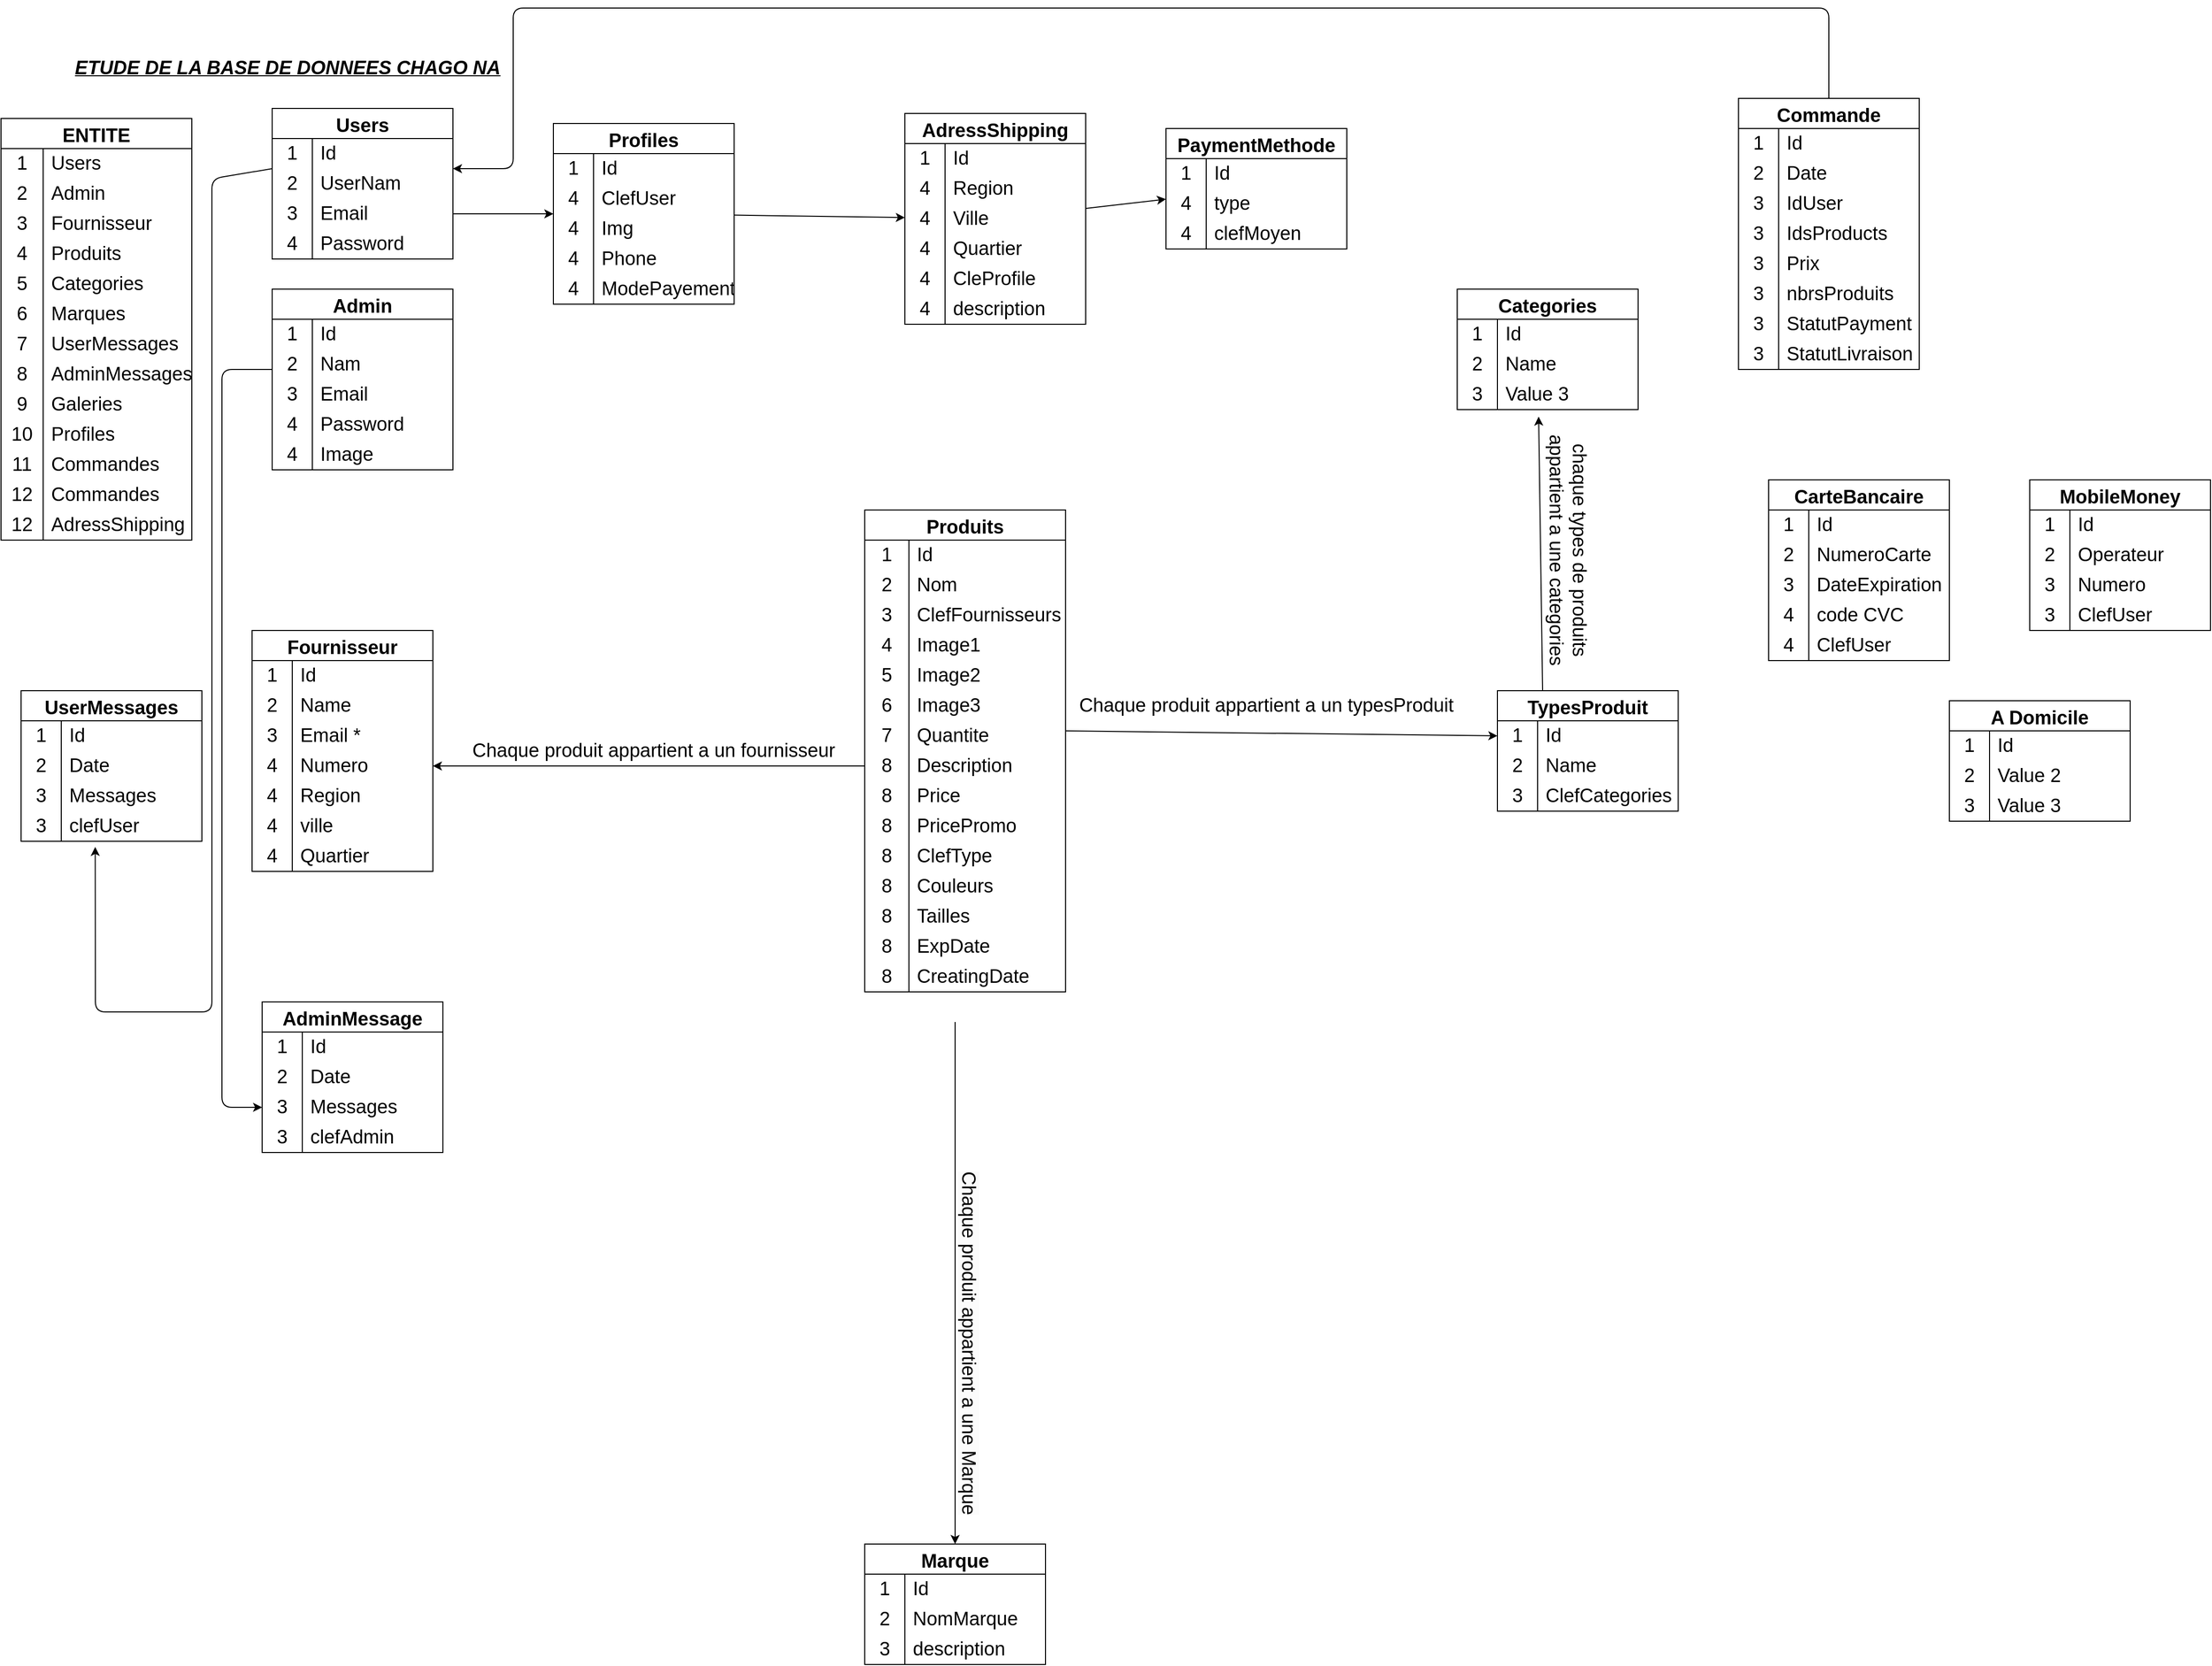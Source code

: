 <mxfile>
    <diagram id="XAEM9qt65R7WYBW7HJH7" name="Page-1">
        <mxGraphModel dx="1777" dy="1878" grid="1" gridSize="10" guides="1" tooltips="1" connect="1" arrows="1" fold="1" page="1" pageScale="1" pageWidth="850" pageHeight="1100" math="0" shadow="0">
            <root>
                <mxCell id="0"/>
                <mxCell id="1" parent="0"/>
                <mxCell id="2" value="ETUDE DE LA BASE DE DONNEES CHAGO NA" style="text;html=1;align=center;verticalAlign=middle;resizable=0;points=[];autosize=1;strokeColor=none;fillColor=none;glass=0;fontStyle=7;fontSize=19;flipH=1;flipV=1;" parent="1" vertex="1">
                    <mxGeometry x="190" width="450" height="40" as="geometry"/>
                </mxCell>
                <mxCell id="3" value="ENTITE" style="shape=table;startSize=30;container=1;collapsible=0;childLayout=tableLayout;fixedRows=1;rowLines=0;fontStyle=1;glass=0;fontSize=19;" parent="1" vertex="1">
                    <mxGeometry x="130" y="70" width="190" height="420" as="geometry"/>
                </mxCell>
                <mxCell id="4" value="" style="shape=tableRow;horizontal=0;startSize=0;swimlaneHead=0;swimlaneBody=0;top=0;left=0;bottom=0;right=0;collapsible=0;dropTarget=0;fillColor=none;points=[[0,0.5],[1,0.5]];portConstraint=eastwest;glass=0;fontSize=19;" parent="3" vertex="1">
                    <mxGeometry y="30" width="190" height="30" as="geometry"/>
                </mxCell>
                <mxCell id="5" value="1" style="shape=partialRectangle;html=1;whiteSpace=wrap;connectable=0;fillColor=none;top=0;left=0;bottom=0;right=0;overflow=hidden;pointerEvents=1;glass=0;fontSize=19;" parent="4" vertex="1">
                    <mxGeometry width="42" height="30" as="geometry">
                        <mxRectangle width="42" height="30" as="alternateBounds"/>
                    </mxGeometry>
                </mxCell>
                <mxCell id="6" value="Users" style="shape=partialRectangle;html=1;whiteSpace=wrap;connectable=0;fillColor=none;top=0;left=0;bottom=0;right=0;align=left;spacingLeft=6;overflow=hidden;glass=0;fontSize=19;" parent="4" vertex="1">
                    <mxGeometry x="42" width="148" height="30" as="geometry">
                        <mxRectangle width="148" height="30" as="alternateBounds"/>
                    </mxGeometry>
                </mxCell>
                <mxCell id="7" value="" style="shape=tableRow;horizontal=0;startSize=0;swimlaneHead=0;swimlaneBody=0;top=0;left=0;bottom=0;right=0;collapsible=0;dropTarget=0;fillColor=none;points=[[0,0.5],[1,0.5]];portConstraint=eastwest;glass=0;fontSize=19;" parent="3" vertex="1">
                    <mxGeometry y="60" width="190" height="30" as="geometry"/>
                </mxCell>
                <mxCell id="8" value="2" style="shape=partialRectangle;html=1;whiteSpace=wrap;connectable=0;fillColor=none;top=0;left=0;bottom=0;right=0;overflow=hidden;glass=0;fontSize=19;" parent="7" vertex="1">
                    <mxGeometry width="42" height="30" as="geometry">
                        <mxRectangle width="42" height="30" as="alternateBounds"/>
                    </mxGeometry>
                </mxCell>
                <mxCell id="9" value="Admin" style="shape=partialRectangle;html=1;whiteSpace=wrap;connectable=0;fillColor=none;top=0;left=0;bottom=0;right=0;align=left;spacingLeft=6;overflow=hidden;glass=0;fontSize=19;" parent="7" vertex="1">
                    <mxGeometry x="42" width="148" height="30" as="geometry">
                        <mxRectangle width="148" height="30" as="alternateBounds"/>
                    </mxGeometry>
                </mxCell>
                <mxCell id="13" value="" style="shape=tableRow;horizontal=0;startSize=0;swimlaneHead=0;swimlaneBody=0;top=0;left=0;bottom=0;right=0;collapsible=0;dropTarget=0;fillColor=none;points=[[0,0.5],[1,0.5]];portConstraint=eastwest;glass=0;fontSize=19;" parent="3" vertex="1">
                    <mxGeometry y="90" width="190" height="30" as="geometry"/>
                </mxCell>
                <mxCell id="14" value="3" style="shape=partialRectangle;html=1;whiteSpace=wrap;connectable=0;fillColor=none;top=0;left=0;bottom=0;right=0;overflow=hidden;glass=0;fontSize=19;" parent="13" vertex="1">
                    <mxGeometry width="42" height="30" as="geometry">
                        <mxRectangle width="42" height="30" as="alternateBounds"/>
                    </mxGeometry>
                </mxCell>
                <mxCell id="15" value="Fournisseur" style="shape=partialRectangle;html=1;whiteSpace=wrap;connectable=0;fillColor=none;top=0;left=0;bottom=0;right=0;align=left;spacingLeft=6;overflow=hidden;glass=0;fontSize=19;" parent="13" vertex="1">
                    <mxGeometry x="42" width="148" height="30" as="geometry">
                        <mxRectangle width="148" height="30" as="alternateBounds"/>
                    </mxGeometry>
                </mxCell>
                <mxCell id="10" value="" style="shape=tableRow;horizontal=0;startSize=0;swimlaneHead=0;swimlaneBody=0;top=0;left=0;bottom=0;right=0;collapsible=0;dropTarget=0;fillColor=none;points=[[0,0.5],[1,0.5]];portConstraint=eastwest;glass=0;fontSize=19;" parent="3" vertex="1">
                    <mxGeometry y="120" width="190" height="30" as="geometry"/>
                </mxCell>
                <mxCell id="11" value="4" style="shape=partialRectangle;html=1;whiteSpace=wrap;connectable=0;fillColor=none;top=0;left=0;bottom=0;right=0;overflow=hidden;glass=0;fontSize=19;" parent="10" vertex="1">
                    <mxGeometry width="42" height="30" as="geometry">
                        <mxRectangle width="42" height="30" as="alternateBounds"/>
                    </mxGeometry>
                </mxCell>
                <mxCell id="12" value="Produits" style="shape=partialRectangle;html=1;whiteSpace=wrap;connectable=0;fillColor=none;top=0;left=0;bottom=0;right=0;align=left;spacingLeft=6;overflow=hidden;glass=0;fontSize=19;" parent="10" vertex="1">
                    <mxGeometry x="42" width="148" height="30" as="geometry">
                        <mxRectangle width="148" height="30" as="alternateBounds"/>
                    </mxGeometry>
                </mxCell>
                <mxCell id="16" value="" style="shape=tableRow;horizontal=0;startSize=0;swimlaneHead=0;swimlaneBody=0;top=0;left=0;bottom=0;right=0;collapsible=0;dropTarget=0;fillColor=none;points=[[0,0.5],[1,0.5]];portConstraint=eastwest;glass=0;fontSize=19;" parent="3" vertex="1">
                    <mxGeometry y="150" width="190" height="30" as="geometry"/>
                </mxCell>
                <mxCell id="17" value="5" style="shape=partialRectangle;html=1;whiteSpace=wrap;connectable=0;fillColor=none;top=0;left=0;bottom=0;right=0;overflow=hidden;glass=0;fontSize=19;" parent="16" vertex="1">
                    <mxGeometry width="42" height="30" as="geometry">
                        <mxRectangle width="42" height="30" as="alternateBounds"/>
                    </mxGeometry>
                </mxCell>
                <mxCell id="18" value="Categories" style="shape=partialRectangle;html=1;whiteSpace=wrap;connectable=0;fillColor=none;top=0;left=0;bottom=0;right=0;align=left;spacingLeft=6;overflow=hidden;glass=0;fontSize=19;" parent="16" vertex="1">
                    <mxGeometry x="42" width="148" height="30" as="geometry">
                        <mxRectangle width="148" height="30" as="alternateBounds"/>
                    </mxGeometry>
                </mxCell>
                <mxCell id="19" value="" style="shape=tableRow;horizontal=0;startSize=0;swimlaneHead=0;swimlaneBody=0;top=0;left=0;bottom=0;right=0;collapsible=0;dropTarget=0;fillColor=none;points=[[0,0.5],[1,0.5]];portConstraint=eastwest;glass=0;fontSize=19;" parent="3" vertex="1">
                    <mxGeometry y="180" width="190" height="30" as="geometry"/>
                </mxCell>
                <mxCell id="20" value="6" style="shape=partialRectangle;html=1;whiteSpace=wrap;connectable=0;fillColor=none;top=0;left=0;bottom=0;right=0;overflow=hidden;glass=0;fontSize=19;" parent="19" vertex="1">
                    <mxGeometry width="42" height="30" as="geometry">
                        <mxRectangle width="42" height="30" as="alternateBounds"/>
                    </mxGeometry>
                </mxCell>
                <mxCell id="21" value="Marques" style="shape=partialRectangle;html=1;whiteSpace=wrap;connectable=0;fillColor=none;top=0;left=0;bottom=0;right=0;align=left;spacingLeft=6;overflow=hidden;glass=0;fontSize=19;" parent="19" vertex="1">
                    <mxGeometry x="42" width="148" height="30" as="geometry">
                        <mxRectangle width="148" height="30" as="alternateBounds"/>
                    </mxGeometry>
                </mxCell>
                <mxCell id="22" value="" style="shape=tableRow;horizontal=0;startSize=0;swimlaneHead=0;swimlaneBody=0;top=0;left=0;bottom=0;right=0;collapsible=0;dropTarget=0;fillColor=none;points=[[0,0.5],[1,0.5]];portConstraint=eastwest;glass=0;fontSize=19;" parent="3" vertex="1">
                    <mxGeometry y="210" width="190" height="30" as="geometry"/>
                </mxCell>
                <mxCell id="23" value="7" style="shape=partialRectangle;html=1;whiteSpace=wrap;connectable=0;fillColor=none;top=0;left=0;bottom=0;right=0;overflow=hidden;glass=0;fontSize=19;" parent="22" vertex="1">
                    <mxGeometry width="42" height="30" as="geometry">
                        <mxRectangle width="42" height="30" as="alternateBounds"/>
                    </mxGeometry>
                </mxCell>
                <mxCell id="24" value="UserMessages" style="shape=partialRectangle;html=1;whiteSpace=wrap;connectable=0;fillColor=none;top=0;left=0;bottom=0;right=0;align=left;spacingLeft=6;overflow=hidden;glass=0;fontSize=19;" parent="22" vertex="1">
                    <mxGeometry x="42" width="148" height="30" as="geometry">
                        <mxRectangle width="148" height="30" as="alternateBounds"/>
                    </mxGeometry>
                </mxCell>
                <mxCell id="25" value="" style="shape=tableRow;horizontal=0;startSize=0;swimlaneHead=0;swimlaneBody=0;top=0;left=0;bottom=0;right=0;collapsible=0;dropTarget=0;fillColor=none;points=[[0,0.5],[1,0.5]];portConstraint=eastwest;glass=0;fontSize=19;" parent="3" vertex="1">
                    <mxGeometry y="240" width="190" height="30" as="geometry"/>
                </mxCell>
                <mxCell id="26" value="8" style="shape=partialRectangle;html=1;whiteSpace=wrap;connectable=0;fillColor=none;top=0;left=0;bottom=0;right=0;overflow=hidden;glass=0;fontSize=19;" parent="25" vertex="1">
                    <mxGeometry width="42" height="30" as="geometry">
                        <mxRectangle width="42" height="30" as="alternateBounds"/>
                    </mxGeometry>
                </mxCell>
                <mxCell id="27" value="AdminMessages" style="shape=partialRectangle;html=1;whiteSpace=wrap;connectable=0;fillColor=none;top=0;left=0;bottom=0;right=0;align=left;spacingLeft=6;overflow=hidden;glass=0;fontSize=19;" parent="25" vertex="1">
                    <mxGeometry x="42" width="148" height="30" as="geometry">
                        <mxRectangle width="148" height="30" as="alternateBounds"/>
                    </mxGeometry>
                </mxCell>
                <mxCell id="28" value="" style="shape=tableRow;horizontal=0;startSize=0;swimlaneHead=0;swimlaneBody=0;top=0;left=0;bottom=0;right=0;collapsible=0;dropTarget=0;fillColor=none;points=[[0,0.5],[1,0.5]];portConstraint=eastwest;glass=0;fontSize=19;" parent="3" vertex="1">
                    <mxGeometry y="270" width="190" height="30" as="geometry"/>
                </mxCell>
                <mxCell id="29" value="9" style="shape=partialRectangle;html=1;whiteSpace=wrap;connectable=0;fillColor=none;top=0;left=0;bottom=0;right=0;overflow=hidden;glass=0;fontSize=19;" parent="28" vertex="1">
                    <mxGeometry width="42" height="30" as="geometry">
                        <mxRectangle width="42" height="30" as="alternateBounds"/>
                    </mxGeometry>
                </mxCell>
                <mxCell id="30" value="Galeries" style="shape=partialRectangle;html=1;whiteSpace=wrap;connectable=0;fillColor=none;top=0;left=0;bottom=0;right=0;align=left;spacingLeft=6;overflow=hidden;glass=0;fontSize=19;" parent="28" vertex="1">
                    <mxGeometry x="42" width="148" height="30" as="geometry">
                        <mxRectangle width="148" height="30" as="alternateBounds"/>
                    </mxGeometry>
                </mxCell>
                <mxCell id="31" value="" style="shape=tableRow;horizontal=0;startSize=0;swimlaneHead=0;swimlaneBody=0;top=0;left=0;bottom=0;right=0;collapsible=0;dropTarget=0;fillColor=none;points=[[0,0.5],[1,0.5]];portConstraint=eastwest;glass=0;fontSize=19;" parent="3" vertex="1">
                    <mxGeometry y="300" width="190" height="30" as="geometry"/>
                </mxCell>
                <mxCell id="32" value="10" style="shape=partialRectangle;html=1;whiteSpace=wrap;connectable=0;fillColor=none;top=0;left=0;bottom=0;right=0;overflow=hidden;glass=0;fontSize=19;" parent="31" vertex="1">
                    <mxGeometry width="42" height="30" as="geometry">
                        <mxRectangle width="42" height="30" as="alternateBounds"/>
                    </mxGeometry>
                </mxCell>
                <mxCell id="33" value="Profiles" style="shape=partialRectangle;html=1;whiteSpace=wrap;connectable=0;fillColor=none;top=0;left=0;bottom=0;right=0;align=left;spacingLeft=6;overflow=hidden;glass=0;fontSize=19;" parent="31" vertex="1">
                    <mxGeometry x="42" width="148" height="30" as="geometry">
                        <mxRectangle width="148" height="30" as="alternateBounds"/>
                    </mxGeometry>
                </mxCell>
                <mxCell id="34" value="" style="shape=tableRow;horizontal=0;startSize=0;swimlaneHead=0;swimlaneBody=0;top=0;left=0;bottom=0;right=0;collapsible=0;dropTarget=0;fillColor=none;points=[[0,0.5],[1,0.5]];portConstraint=eastwest;glass=0;fontSize=19;" parent="3" vertex="1">
                    <mxGeometry y="330" width="190" height="30" as="geometry"/>
                </mxCell>
                <mxCell id="35" value="11" style="shape=partialRectangle;html=1;whiteSpace=wrap;connectable=0;fillColor=none;top=0;left=0;bottom=0;right=0;overflow=hidden;glass=0;fontSize=19;" parent="34" vertex="1">
                    <mxGeometry width="42" height="30" as="geometry">
                        <mxRectangle width="42" height="30" as="alternateBounds"/>
                    </mxGeometry>
                </mxCell>
                <mxCell id="36" value="Commandes" style="shape=partialRectangle;html=1;whiteSpace=wrap;connectable=0;fillColor=none;top=0;left=0;bottom=0;right=0;align=left;spacingLeft=6;overflow=hidden;glass=0;fontSize=19;" parent="34" vertex="1">
                    <mxGeometry x="42" width="148" height="30" as="geometry">
                        <mxRectangle width="148" height="30" as="alternateBounds"/>
                    </mxGeometry>
                </mxCell>
                <mxCell id="37" value="" style="shape=tableRow;horizontal=0;startSize=0;swimlaneHead=0;swimlaneBody=0;top=0;left=0;bottom=0;right=0;collapsible=0;dropTarget=0;fillColor=none;points=[[0,0.5],[1,0.5]];portConstraint=eastwest;glass=0;fontSize=19;" parent="3" vertex="1">
                    <mxGeometry y="360" width="190" height="30" as="geometry"/>
                </mxCell>
                <mxCell id="38" value="12" style="shape=partialRectangle;html=1;whiteSpace=wrap;connectable=0;fillColor=none;top=0;left=0;bottom=0;right=0;overflow=hidden;glass=0;fontSize=19;" parent="37" vertex="1">
                    <mxGeometry width="42" height="30" as="geometry">
                        <mxRectangle width="42" height="30" as="alternateBounds"/>
                    </mxGeometry>
                </mxCell>
                <mxCell id="39" value="Commandes" style="shape=partialRectangle;html=1;whiteSpace=wrap;connectable=0;fillColor=none;top=0;left=0;bottom=0;right=0;align=left;spacingLeft=6;overflow=hidden;glass=0;fontSize=19;" parent="37" vertex="1">
                    <mxGeometry x="42" width="148" height="30" as="geometry">
                        <mxRectangle width="148" height="30" as="alternateBounds"/>
                    </mxGeometry>
                </mxCell>
                <mxCell id="160" value="" style="shape=tableRow;horizontal=0;startSize=0;swimlaneHead=0;swimlaneBody=0;top=0;left=0;bottom=0;right=0;collapsible=0;dropTarget=0;fillColor=none;points=[[0,0.5],[1,0.5]];portConstraint=eastwest;glass=0;fontSize=19;" parent="3" vertex="1">
                    <mxGeometry y="390" width="190" height="30" as="geometry"/>
                </mxCell>
                <mxCell id="161" value="12" style="shape=partialRectangle;html=1;whiteSpace=wrap;connectable=0;fillColor=none;top=0;left=0;bottom=0;right=0;overflow=hidden;glass=0;fontSize=19;" parent="160" vertex="1">
                    <mxGeometry width="42" height="30" as="geometry">
                        <mxRectangle width="42" height="30" as="alternateBounds"/>
                    </mxGeometry>
                </mxCell>
                <mxCell id="162" value="AdressShipping" style="shape=partialRectangle;html=1;whiteSpace=wrap;connectable=0;fillColor=none;top=0;left=0;bottom=0;right=0;align=left;spacingLeft=6;overflow=hidden;glass=0;fontSize=19;" parent="160" vertex="1">
                    <mxGeometry x="42" width="148" height="30" as="geometry">
                        <mxRectangle width="148" height="30" as="alternateBounds"/>
                    </mxGeometry>
                </mxCell>
                <mxCell id="153" value="" style="edgeStyle=none;html=1;fontSize=19;exitX=1;exitY=0.5;exitDx=0;exitDy=0;" parent="1" source="45" target="140" edge="1">
                    <mxGeometry relative="1" as="geometry">
                        <mxPoint x="590" y="170" as="sourcePoint"/>
                    </mxGeometry>
                </mxCell>
                <mxCell id="41" value="Users" style="shape=table;startSize=30;container=1;collapsible=0;childLayout=tableLayout;fixedRows=1;rowLines=0;fontStyle=1;glass=0;fontSize=19;" parent="1" vertex="1">
                    <mxGeometry x="400" y="60" width="180" height="150" as="geometry"/>
                </mxCell>
                <mxCell id="42" value="" style="shape=tableRow;horizontal=0;startSize=0;swimlaneHead=0;swimlaneBody=0;top=0;left=0;bottom=0;right=0;collapsible=0;dropTarget=0;fillColor=none;points=[[0,0.5],[1,0.5]];portConstraint=eastwest;glass=0;fontSize=19;" parent="41" vertex="1">
                    <mxGeometry y="30" width="180" height="30" as="geometry"/>
                </mxCell>
                <mxCell id="43" value="1" style="shape=partialRectangle;html=1;whiteSpace=wrap;connectable=0;fillColor=none;top=0;left=0;bottom=0;right=0;overflow=hidden;pointerEvents=1;glass=0;fontSize=19;" parent="42" vertex="1">
                    <mxGeometry width="40" height="30" as="geometry">
                        <mxRectangle width="40" height="30" as="alternateBounds"/>
                    </mxGeometry>
                </mxCell>
                <mxCell id="44" value="Id" style="shape=partialRectangle;html=1;whiteSpace=wrap;connectable=0;fillColor=none;top=0;left=0;bottom=0;right=0;align=left;spacingLeft=6;overflow=hidden;glass=0;fontSize=19;" parent="42" vertex="1">
                    <mxGeometry x="40" width="140" height="30" as="geometry">
                        <mxRectangle width="140" height="30" as="alternateBounds"/>
                    </mxGeometry>
                </mxCell>
                <mxCell id="51" value="" style="shape=tableRow;horizontal=0;startSize=0;swimlaneHead=0;swimlaneBody=0;top=0;left=0;bottom=0;right=0;collapsible=0;dropTarget=0;fillColor=none;points=[[0,0.5],[1,0.5]];portConstraint=eastwest;glass=0;fontSize=19;" parent="41" vertex="1">
                    <mxGeometry y="60" width="180" height="30" as="geometry"/>
                </mxCell>
                <mxCell id="52" value="2" style="shape=partialRectangle;html=1;whiteSpace=wrap;connectable=0;fillColor=none;top=0;left=0;bottom=0;right=0;overflow=hidden;pointerEvents=1;glass=0;fontSize=19;" parent="51" vertex="1">
                    <mxGeometry width="40" height="30" as="geometry">
                        <mxRectangle width="40" height="30" as="alternateBounds"/>
                    </mxGeometry>
                </mxCell>
                <mxCell id="53" value="UserNam" style="shape=partialRectangle;html=1;whiteSpace=wrap;connectable=0;fillColor=none;top=0;left=0;bottom=0;right=0;align=left;spacingLeft=6;overflow=hidden;glass=0;fontSize=19;" parent="51" vertex="1">
                    <mxGeometry x="40" width="140" height="30" as="geometry">
                        <mxRectangle width="140" height="30" as="alternateBounds"/>
                    </mxGeometry>
                </mxCell>
                <mxCell id="45" value="" style="shape=tableRow;horizontal=0;startSize=0;swimlaneHead=0;swimlaneBody=0;top=0;left=0;bottom=0;right=0;collapsible=0;dropTarget=0;fillColor=none;points=[[0,0.5],[1,0.5]];portConstraint=eastwest;glass=0;fontSize=19;" parent="41" vertex="1">
                    <mxGeometry y="90" width="180" height="30" as="geometry"/>
                </mxCell>
                <mxCell id="46" value="3" style="shape=partialRectangle;html=1;whiteSpace=wrap;connectable=0;fillColor=none;top=0;left=0;bottom=0;right=0;overflow=hidden;glass=0;fontSize=19;" parent="45" vertex="1">
                    <mxGeometry width="40" height="30" as="geometry">
                        <mxRectangle width="40" height="30" as="alternateBounds"/>
                    </mxGeometry>
                </mxCell>
                <mxCell id="47" value="Email" style="shape=partialRectangle;html=1;whiteSpace=wrap;connectable=0;fillColor=none;top=0;left=0;bottom=0;right=0;align=left;spacingLeft=6;overflow=hidden;glass=0;fontSize=19;" parent="45" vertex="1">
                    <mxGeometry x="40" width="140" height="30" as="geometry">
                        <mxRectangle width="140" height="30" as="alternateBounds"/>
                    </mxGeometry>
                </mxCell>
                <mxCell id="48" value="" style="shape=tableRow;horizontal=0;startSize=0;swimlaneHead=0;swimlaneBody=0;top=0;left=0;bottom=0;right=0;collapsible=0;dropTarget=0;fillColor=none;points=[[0,0.5],[1,0.5]];portConstraint=eastwest;glass=0;fontSize=19;" parent="41" vertex="1">
                    <mxGeometry y="120" width="180" height="30" as="geometry"/>
                </mxCell>
                <mxCell id="49" value="4" style="shape=partialRectangle;html=1;whiteSpace=wrap;connectable=0;fillColor=none;top=0;left=0;bottom=0;right=0;overflow=hidden;glass=0;fontSize=19;" parent="48" vertex="1">
                    <mxGeometry width="40" height="30" as="geometry">
                        <mxRectangle width="40" height="30" as="alternateBounds"/>
                    </mxGeometry>
                </mxCell>
                <mxCell id="50" value="Password" style="shape=partialRectangle;html=1;whiteSpace=wrap;connectable=0;fillColor=none;top=0;left=0;bottom=0;right=0;align=left;spacingLeft=6;overflow=hidden;glass=0;fontSize=19;" parent="48" vertex="1">
                    <mxGeometry x="40" width="140" height="30" as="geometry">
                        <mxRectangle width="140" height="30" as="alternateBounds"/>
                    </mxGeometry>
                </mxCell>
                <mxCell id="54" value="Admin" style="shape=table;startSize=30;container=1;collapsible=0;childLayout=tableLayout;fixedRows=1;rowLines=0;fontStyle=1;glass=0;fontSize=19;" parent="1" vertex="1">
                    <mxGeometry x="400" y="240" width="180" height="180" as="geometry"/>
                </mxCell>
                <mxCell id="55" value="" style="shape=tableRow;horizontal=0;startSize=0;swimlaneHead=0;swimlaneBody=0;top=0;left=0;bottom=0;right=0;collapsible=0;dropTarget=0;fillColor=none;points=[[0,0.5],[1,0.5]];portConstraint=eastwest;glass=0;fontSize=19;" parent="54" vertex="1">
                    <mxGeometry y="30" width="180" height="30" as="geometry"/>
                </mxCell>
                <mxCell id="56" value="1" style="shape=partialRectangle;html=1;whiteSpace=wrap;connectable=0;fillColor=none;top=0;left=0;bottom=0;right=0;overflow=hidden;pointerEvents=1;glass=0;fontSize=19;" parent="55" vertex="1">
                    <mxGeometry width="40" height="30" as="geometry">
                        <mxRectangle width="40" height="30" as="alternateBounds"/>
                    </mxGeometry>
                </mxCell>
                <mxCell id="57" value="Id" style="shape=partialRectangle;html=1;whiteSpace=wrap;connectable=0;fillColor=none;top=0;left=0;bottom=0;right=0;align=left;spacingLeft=6;overflow=hidden;glass=0;fontSize=19;" parent="55" vertex="1">
                    <mxGeometry x="40" width="140" height="30" as="geometry">
                        <mxRectangle width="140" height="30" as="alternateBounds"/>
                    </mxGeometry>
                </mxCell>
                <mxCell id="58" value="" style="shape=tableRow;horizontal=0;startSize=0;swimlaneHead=0;swimlaneBody=0;top=0;left=0;bottom=0;right=0;collapsible=0;dropTarget=0;fillColor=none;points=[[0,0.5],[1,0.5]];portConstraint=eastwest;glass=0;fontSize=19;" parent="54" vertex="1">
                    <mxGeometry y="60" width="180" height="30" as="geometry"/>
                </mxCell>
                <mxCell id="59" value="2" style="shape=partialRectangle;html=1;whiteSpace=wrap;connectable=0;fillColor=none;top=0;left=0;bottom=0;right=0;overflow=hidden;pointerEvents=1;glass=0;fontSize=19;" parent="58" vertex="1">
                    <mxGeometry width="40" height="30" as="geometry">
                        <mxRectangle width="40" height="30" as="alternateBounds"/>
                    </mxGeometry>
                </mxCell>
                <mxCell id="60" value="Nam" style="shape=partialRectangle;html=1;whiteSpace=wrap;connectable=0;fillColor=none;top=0;left=0;bottom=0;right=0;align=left;spacingLeft=6;overflow=hidden;glass=0;fontSize=19;" parent="58" vertex="1">
                    <mxGeometry x="40" width="140" height="30" as="geometry">
                        <mxRectangle width="140" height="30" as="alternateBounds"/>
                    </mxGeometry>
                </mxCell>
                <mxCell id="61" value="" style="shape=tableRow;horizontal=0;startSize=0;swimlaneHead=0;swimlaneBody=0;top=0;left=0;bottom=0;right=0;collapsible=0;dropTarget=0;fillColor=none;points=[[0,0.5],[1,0.5]];portConstraint=eastwest;glass=0;fontSize=19;" parent="54" vertex="1">
                    <mxGeometry y="90" width="180" height="30" as="geometry"/>
                </mxCell>
                <mxCell id="62" value="3" style="shape=partialRectangle;html=1;whiteSpace=wrap;connectable=0;fillColor=none;top=0;left=0;bottom=0;right=0;overflow=hidden;glass=0;fontSize=19;" parent="61" vertex="1">
                    <mxGeometry width="40" height="30" as="geometry">
                        <mxRectangle width="40" height="30" as="alternateBounds"/>
                    </mxGeometry>
                </mxCell>
                <mxCell id="63" value="Email" style="shape=partialRectangle;html=1;whiteSpace=wrap;connectable=0;fillColor=none;top=0;left=0;bottom=0;right=0;align=left;spacingLeft=6;overflow=hidden;glass=0;fontSize=19;" parent="61" vertex="1">
                    <mxGeometry x="40" width="140" height="30" as="geometry">
                        <mxRectangle width="140" height="30" as="alternateBounds"/>
                    </mxGeometry>
                </mxCell>
                <mxCell id="64" value="" style="shape=tableRow;horizontal=0;startSize=0;swimlaneHead=0;swimlaneBody=0;top=0;left=0;bottom=0;right=0;collapsible=0;dropTarget=0;fillColor=none;points=[[0,0.5],[1,0.5]];portConstraint=eastwest;glass=0;fontSize=19;" parent="54" vertex="1">
                    <mxGeometry y="120" width="180" height="30" as="geometry"/>
                </mxCell>
                <mxCell id="65" value="4" style="shape=partialRectangle;html=1;whiteSpace=wrap;connectable=0;fillColor=none;top=0;left=0;bottom=0;right=0;overflow=hidden;glass=0;fontSize=19;" parent="64" vertex="1">
                    <mxGeometry width="40" height="30" as="geometry">
                        <mxRectangle width="40" height="30" as="alternateBounds"/>
                    </mxGeometry>
                </mxCell>
                <mxCell id="66" value="Password" style="shape=partialRectangle;html=1;whiteSpace=wrap;connectable=0;fillColor=none;top=0;left=0;bottom=0;right=0;align=left;spacingLeft=6;overflow=hidden;glass=0;fontSize=19;" parent="64" vertex="1">
                    <mxGeometry x="40" width="140" height="30" as="geometry">
                        <mxRectangle width="140" height="30" as="alternateBounds"/>
                    </mxGeometry>
                </mxCell>
                <mxCell id="229" value="" style="shape=tableRow;horizontal=0;startSize=0;swimlaneHead=0;swimlaneBody=0;top=0;left=0;bottom=0;right=0;collapsible=0;dropTarget=0;fillColor=none;points=[[0,0.5],[1,0.5]];portConstraint=eastwest;glass=0;fontSize=19;" parent="54" vertex="1">
                    <mxGeometry y="150" width="180" height="30" as="geometry"/>
                </mxCell>
                <mxCell id="230" value="4" style="shape=partialRectangle;html=1;whiteSpace=wrap;connectable=0;fillColor=none;top=0;left=0;bottom=0;right=0;overflow=hidden;glass=0;fontSize=19;" parent="229" vertex="1">
                    <mxGeometry width="40" height="30" as="geometry">
                        <mxRectangle width="40" height="30" as="alternateBounds"/>
                    </mxGeometry>
                </mxCell>
                <mxCell id="231" value="Image" style="shape=partialRectangle;html=1;whiteSpace=wrap;connectable=0;fillColor=none;top=0;left=0;bottom=0;right=0;align=left;spacingLeft=6;overflow=hidden;glass=0;fontSize=19;" parent="229" vertex="1">
                    <mxGeometry x="40" width="140" height="30" as="geometry">
                        <mxRectangle width="140" height="30" as="alternateBounds"/>
                    </mxGeometry>
                </mxCell>
                <mxCell id="67" value="Fournisseur" style="shape=table;startSize=30;container=1;collapsible=0;childLayout=tableLayout;fixedRows=1;rowLines=0;fontStyle=1;glass=0;fontSize=19;" parent="1" vertex="1">
                    <mxGeometry x="380" y="580" width="180" height="240" as="geometry"/>
                </mxCell>
                <mxCell id="68" value="" style="shape=tableRow;horizontal=0;startSize=0;swimlaneHead=0;swimlaneBody=0;top=0;left=0;bottom=0;right=0;collapsible=0;dropTarget=0;fillColor=none;points=[[0,0.5],[1,0.5]];portConstraint=eastwest;glass=0;fontSize=19;" parent="67" vertex="1">
                    <mxGeometry y="30" width="180" height="30" as="geometry"/>
                </mxCell>
                <mxCell id="69" value="1" style="shape=partialRectangle;html=1;whiteSpace=wrap;connectable=0;fillColor=none;top=0;left=0;bottom=0;right=0;overflow=hidden;pointerEvents=1;glass=0;fontSize=19;" parent="68" vertex="1">
                    <mxGeometry width="40" height="30" as="geometry">
                        <mxRectangle width="40" height="30" as="alternateBounds"/>
                    </mxGeometry>
                </mxCell>
                <mxCell id="70" value="Id" style="shape=partialRectangle;html=1;whiteSpace=wrap;connectable=0;fillColor=none;top=0;left=0;bottom=0;right=0;align=left;spacingLeft=6;overflow=hidden;glass=0;fontSize=19;" parent="68" vertex="1">
                    <mxGeometry x="40" width="140" height="30" as="geometry">
                        <mxRectangle width="140" height="30" as="alternateBounds"/>
                    </mxGeometry>
                </mxCell>
                <mxCell id="71" value="" style="shape=tableRow;horizontal=0;startSize=0;swimlaneHead=0;swimlaneBody=0;top=0;left=0;bottom=0;right=0;collapsible=0;dropTarget=0;fillColor=none;points=[[0,0.5],[1,0.5]];portConstraint=eastwest;glass=0;fontSize=19;" parent="67" vertex="1">
                    <mxGeometry y="60" width="180" height="30" as="geometry"/>
                </mxCell>
                <mxCell id="72" value="2" style="shape=partialRectangle;html=1;whiteSpace=wrap;connectable=0;fillColor=none;top=0;left=0;bottom=0;right=0;overflow=hidden;pointerEvents=1;glass=0;fontSize=19;" parent="71" vertex="1">
                    <mxGeometry width="40" height="30" as="geometry">
                        <mxRectangle width="40" height="30" as="alternateBounds"/>
                    </mxGeometry>
                </mxCell>
                <mxCell id="73" value="Name" style="shape=partialRectangle;html=1;whiteSpace=wrap;connectable=0;fillColor=none;top=0;left=0;bottom=0;right=0;align=left;spacingLeft=6;overflow=hidden;glass=0;fontSize=19;" parent="71" vertex="1">
                    <mxGeometry x="40" width="140" height="30" as="geometry">
                        <mxRectangle width="140" height="30" as="alternateBounds"/>
                    </mxGeometry>
                </mxCell>
                <mxCell id="74" value="" style="shape=tableRow;horizontal=0;startSize=0;swimlaneHead=0;swimlaneBody=0;top=0;left=0;bottom=0;right=0;collapsible=0;dropTarget=0;fillColor=none;points=[[0,0.5],[1,0.5]];portConstraint=eastwest;glass=0;fontSize=19;" parent="67" vertex="1">
                    <mxGeometry y="90" width="180" height="30" as="geometry"/>
                </mxCell>
                <mxCell id="75" value="3" style="shape=partialRectangle;html=1;whiteSpace=wrap;connectable=0;fillColor=none;top=0;left=0;bottom=0;right=0;overflow=hidden;glass=0;fontSize=19;" parent="74" vertex="1">
                    <mxGeometry width="40" height="30" as="geometry">
                        <mxRectangle width="40" height="30" as="alternateBounds"/>
                    </mxGeometry>
                </mxCell>
                <mxCell id="76" value="Email *" style="shape=partialRectangle;html=1;whiteSpace=wrap;connectable=0;fillColor=none;top=0;left=0;bottom=0;right=0;align=left;spacingLeft=6;overflow=hidden;glass=0;fontSize=19;" parent="74" vertex="1">
                    <mxGeometry x="40" width="140" height="30" as="geometry">
                        <mxRectangle width="140" height="30" as="alternateBounds"/>
                    </mxGeometry>
                </mxCell>
                <mxCell id="77" value="" style="shape=tableRow;horizontal=0;startSize=0;swimlaneHead=0;swimlaneBody=0;top=0;left=0;bottom=0;right=0;collapsible=0;dropTarget=0;fillColor=none;points=[[0,0.5],[1,0.5]];portConstraint=eastwest;glass=0;fontSize=19;" parent="67" vertex="1">
                    <mxGeometry y="120" width="180" height="30" as="geometry"/>
                </mxCell>
                <mxCell id="78" value="4" style="shape=partialRectangle;html=1;whiteSpace=wrap;connectable=0;fillColor=none;top=0;left=0;bottom=0;right=0;overflow=hidden;glass=0;fontSize=19;" parent="77" vertex="1">
                    <mxGeometry width="40" height="30" as="geometry">
                        <mxRectangle width="40" height="30" as="alternateBounds"/>
                    </mxGeometry>
                </mxCell>
                <mxCell id="79" value="Numero&amp;nbsp;" style="shape=partialRectangle;html=1;whiteSpace=wrap;connectable=0;fillColor=none;top=0;left=0;bottom=0;right=0;align=left;spacingLeft=6;overflow=hidden;glass=0;fontSize=19;" parent="77" vertex="1">
                    <mxGeometry x="40" width="140" height="30" as="geometry">
                        <mxRectangle width="140" height="30" as="alternateBounds"/>
                    </mxGeometry>
                </mxCell>
                <mxCell id="128" value="" style="shape=tableRow;horizontal=0;startSize=0;swimlaneHead=0;swimlaneBody=0;top=0;left=0;bottom=0;right=0;collapsible=0;dropTarget=0;fillColor=none;points=[[0,0.5],[1,0.5]];portConstraint=eastwest;glass=0;fontSize=19;" parent="67" vertex="1">
                    <mxGeometry y="150" width="180" height="30" as="geometry"/>
                </mxCell>
                <mxCell id="129" value="4" style="shape=partialRectangle;html=1;whiteSpace=wrap;connectable=0;fillColor=none;top=0;left=0;bottom=0;right=0;overflow=hidden;glass=0;fontSize=19;" parent="128" vertex="1">
                    <mxGeometry width="40" height="30" as="geometry">
                        <mxRectangle width="40" height="30" as="alternateBounds"/>
                    </mxGeometry>
                </mxCell>
                <mxCell id="130" value="Region" style="shape=partialRectangle;html=1;whiteSpace=wrap;connectable=0;fillColor=none;top=0;left=0;bottom=0;right=0;align=left;spacingLeft=6;overflow=hidden;glass=0;fontSize=19;" parent="128" vertex="1">
                    <mxGeometry x="40" width="140" height="30" as="geometry">
                        <mxRectangle width="140" height="30" as="alternateBounds"/>
                    </mxGeometry>
                </mxCell>
                <mxCell id="131" value="" style="shape=tableRow;horizontal=0;startSize=0;swimlaneHead=0;swimlaneBody=0;top=0;left=0;bottom=0;right=0;collapsible=0;dropTarget=0;fillColor=none;points=[[0,0.5],[1,0.5]];portConstraint=eastwest;glass=0;fontSize=19;" parent="67" vertex="1">
                    <mxGeometry y="180" width="180" height="30" as="geometry"/>
                </mxCell>
                <mxCell id="132" value="4" style="shape=partialRectangle;html=1;whiteSpace=wrap;connectable=0;fillColor=none;top=0;left=0;bottom=0;right=0;overflow=hidden;glass=0;fontSize=19;" parent="131" vertex="1">
                    <mxGeometry width="40" height="30" as="geometry">
                        <mxRectangle width="40" height="30" as="alternateBounds"/>
                    </mxGeometry>
                </mxCell>
                <mxCell id="133" value="ville" style="shape=partialRectangle;html=1;whiteSpace=wrap;connectable=0;fillColor=none;top=0;left=0;bottom=0;right=0;align=left;spacingLeft=6;overflow=hidden;glass=0;fontSize=19;" parent="131" vertex="1">
                    <mxGeometry x="40" width="140" height="30" as="geometry">
                        <mxRectangle width="140" height="30" as="alternateBounds"/>
                    </mxGeometry>
                </mxCell>
                <mxCell id="134" value="" style="shape=tableRow;horizontal=0;startSize=0;swimlaneHead=0;swimlaneBody=0;top=0;left=0;bottom=0;right=0;collapsible=0;dropTarget=0;fillColor=none;points=[[0,0.5],[1,0.5]];portConstraint=eastwest;glass=0;fontSize=19;" parent="67" vertex="1">
                    <mxGeometry y="210" width="180" height="30" as="geometry"/>
                </mxCell>
                <mxCell id="135" value="4" style="shape=partialRectangle;html=1;whiteSpace=wrap;connectable=0;fillColor=none;top=0;left=0;bottom=0;right=0;overflow=hidden;glass=0;fontSize=19;" parent="134" vertex="1">
                    <mxGeometry width="40" height="30" as="geometry">
                        <mxRectangle width="40" height="30" as="alternateBounds"/>
                    </mxGeometry>
                </mxCell>
                <mxCell id="136" value="Quartier" style="shape=partialRectangle;html=1;whiteSpace=wrap;connectable=0;fillColor=none;top=0;left=0;bottom=0;right=0;align=left;spacingLeft=6;overflow=hidden;glass=0;fontSize=19;" parent="134" vertex="1">
                    <mxGeometry x="40" width="140" height="30" as="geometry">
                        <mxRectangle width="140" height="30" as="alternateBounds"/>
                    </mxGeometry>
                </mxCell>
                <mxCell id="80" value="Produits" style="shape=table;startSize=30;container=1;collapsible=0;childLayout=tableLayout;fixedRows=1;rowLines=0;fontStyle=1;glass=0;fontSize=19;" parent="1" vertex="1">
                    <mxGeometry x="990" y="460" width="200" height="480" as="geometry"/>
                </mxCell>
                <mxCell id="81" value="" style="shape=tableRow;horizontal=0;startSize=0;swimlaneHead=0;swimlaneBody=0;top=0;left=0;bottom=0;right=0;collapsible=0;dropTarget=0;fillColor=none;points=[[0,0.5],[1,0.5]];portConstraint=eastwest;glass=0;fontSize=19;" parent="80" vertex="1">
                    <mxGeometry y="30" width="200" height="30" as="geometry"/>
                </mxCell>
                <mxCell id="82" value="1" style="shape=partialRectangle;html=1;whiteSpace=wrap;connectable=0;fillColor=none;top=0;left=0;bottom=0;right=0;overflow=hidden;pointerEvents=1;glass=0;fontSize=19;" parent="81" vertex="1">
                    <mxGeometry width="44" height="30" as="geometry">
                        <mxRectangle width="44" height="30" as="alternateBounds"/>
                    </mxGeometry>
                </mxCell>
                <mxCell id="83" value="Id" style="shape=partialRectangle;html=1;whiteSpace=wrap;connectable=0;fillColor=none;top=0;left=0;bottom=0;right=0;align=left;spacingLeft=6;overflow=hidden;glass=0;fontSize=19;" parent="81" vertex="1">
                    <mxGeometry x="44" width="156" height="30" as="geometry">
                        <mxRectangle width="156" height="30" as="alternateBounds"/>
                    </mxGeometry>
                </mxCell>
                <mxCell id="84" value="" style="shape=tableRow;horizontal=0;startSize=0;swimlaneHead=0;swimlaneBody=0;top=0;left=0;bottom=0;right=0;collapsible=0;dropTarget=0;fillColor=none;points=[[0,0.5],[1,0.5]];portConstraint=eastwest;glass=0;fontSize=19;" parent="80" vertex="1">
                    <mxGeometry y="60" width="200" height="30" as="geometry"/>
                </mxCell>
                <mxCell id="85" value="2" style="shape=partialRectangle;html=1;whiteSpace=wrap;connectable=0;fillColor=none;top=0;left=0;bottom=0;right=0;overflow=hidden;pointerEvents=1;glass=0;fontSize=19;" parent="84" vertex="1">
                    <mxGeometry width="44" height="30" as="geometry">
                        <mxRectangle width="44" height="30" as="alternateBounds"/>
                    </mxGeometry>
                </mxCell>
                <mxCell id="86" value="Nom" style="shape=partialRectangle;html=1;whiteSpace=wrap;connectable=0;fillColor=none;top=0;left=0;bottom=0;right=0;align=left;spacingLeft=6;overflow=hidden;glass=0;fontSize=19;" parent="84" vertex="1">
                    <mxGeometry x="44" width="156" height="30" as="geometry">
                        <mxRectangle width="156" height="30" as="alternateBounds"/>
                    </mxGeometry>
                </mxCell>
                <mxCell id="87" value="" style="shape=tableRow;horizontal=0;startSize=0;swimlaneHead=0;swimlaneBody=0;top=0;left=0;bottom=0;right=0;collapsible=0;dropTarget=0;fillColor=none;points=[[0,0.5],[1,0.5]];portConstraint=eastwest;glass=0;fontSize=19;" parent="80" vertex="1">
                    <mxGeometry y="90" width="200" height="30" as="geometry"/>
                </mxCell>
                <mxCell id="88" value="3" style="shape=partialRectangle;html=1;whiteSpace=wrap;connectable=0;fillColor=none;top=0;left=0;bottom=0;right=0;overflow=hidden;glass=0;fontSize=19;" parent="87" vertex="1">
                    <mxGeometry width="44" height="30" as="geometry">
                        <mxRectangle width="44" height="30" as="alternateBounds"/>
                    </mxGeometry>
                </mxCell>
                <mxCell id="89" value="ClefFournisseurs" style="shape=partialRectangle;html=1;whiteSpace=wrap;connectable=0;fillColor=none;top=0;left=0;bottom=0;right=0;align=left;spacingLeft=6;overflow=hidden;glass=0;fontSize=19;" parent="87" vertex="1">
                    <mxGeometry x="44" width="156" height="30" as="geometry">
                        <mxRectangle width="156" height="30" as="alternateBounds"/>
                    </mxGeometry>
                </mxCell>
                <mxCell id="90" value="" style="shape=tableRow;horizontal=0;startSize=0;swimlaneHead=0;swimlaneBody=0;top=0;left=0;bottom=0;right=0;collapsible=0;dropTarget=0;fillColor=none;points=[[0,0.5],[1,0.5]];portConstraint=eastwest;glass=0;fontSize=19;" parent="80" vertex="1">
                    <mxGeometry y="120" width="200" height="30" as="geometry"/>
                </mxCell>
                <mxCell id="91" value="4" style="shape=partialRectangle;html=1;whiteSpace=wrap;connectable=0;fillColor=none;top=0;left=0;bottom=0;right=0;overflow=hidden;glass=0;fontSize=19;" parent="90" vertex="1">
                    <mxGeometry width="44" height="30" as="geometry">
                        <mxRectangle width="44" height="30" as="alternateBounds"/>
                    </mxGeometry>
                </mxCell>
                <mxCell id="92" value="Image1" style="shape=partialRectangle;html=1;whiteSpace=wrap;connectable=0;fillColor=none;top=0;left=0;bottom=0;right=0;align=left;spacingLeft=6;overflow=hidden;glass=0;fontSize=19;" parent="90" vertex="1">
                    <mxGeometry x="44" width="156" height="30" as="geometry">
                        <mxRectangle width="156" height="30" as="alternateBounds"/>
                    </mxGeometry>
                </mxCell>
                <mxCell id="94" value="" style="shape=tableRow;horizontal=0;startSize=0;swimlaneHead=0;swimlaneBody=0;top=0;left=0;bottom=0;right=0;collapsible=0;dropTarget=0;fillColor=none;points=[[0,0.5],[1,0.5]];portConstraint=eastwest;glass=0;fontSize=19;" parent="80" vertex="1">
                    <mxGeometry y="150" width="200" height="30" as="geometry"/>
                </mxCell>
                <mxCell id="95" value="5" style="shape=partialRectangle;html=1;whiteSpace=wrap;connectable=0;fillColor=none;top=0;left=0;bottom=0;right=0;overflow=hidden;glass=0;fontSize=19;" parent="94" vertex="1">
                    <mxGeometry width="44" height="30" as="geometry">
                        <mxRectangle width="44" height="30" as="alternateBounds"/>
                    </mxGeometry>
                </mxCell>
                <mxCell id="96" value="Image2" style="shape=partialRectangle;html=1;whiteSpace=wrap;connectable=0;fillColor=none;top=0;left=0;bottom=0;right=0;align=left;spacingLeft=6;overflow=hidden;glass=0;fontSize=19;" parent="94" vertex="1">
                    <mxGeometry x="44" width="156" height="30" as="geometry">
                        <mxRectangle width="156" height="30" as="alternateBounds"/>
                    </mxGeometry>
                </mxCell>
                <mxCell id="97" value="" style="shape=tableRow;horizontal=0;startSize=0;swimlaneHead=0;swimlaneBody=0;top=0;left=0;bottom=0;right=0;collapsible=0;dropTarget=0;fillColor=none;points=[[0,0.5],[1,0.5]];portConstraint=eastwest;glass=0;fontSize=19;" parent="80" vertex="1">
                    <mxGeometry y="180" width="200" height="30" as="geometry"/>
                </mxCell>
                <mxCell id="98" value="6" style="shape=partialRectangle;html=1;whiteSpace=wrap;connectable=0;fillColor=none;top=0;left=0;bottom=0;right=0;overflow=hidden;glass=0;fontSize=19;" parent="97" vertex="1">
                    <mxGeometry width="44" height="30" as="geometry">
                        <mxRectangle width="44" height="30" as="alternateBounds"/>
                    </mxGeometry>
                </mxCell>
                <mxCell id="99" value="Image3" style="shape=partialRectangle;html=1;whiteSpace=wrap;connectable=0;fillColor=none;top=0;left=0;bottom=0;right=0;align=left;spacingLeft=6;overflow=hidden;glass=0;fontSize=19;" parent="97" vertex="1">
                    <mxGeometry x="44" width="156" height="30" as="geometry">
                        <mxRectangle width="156" height="30" as="alternateBounds"/>
                    </mxGeometry>
                </mxCell>
                <mxCell id="100" value="" style="shape=tableRow;horizontal=0;startSize=0;swimlaneHead=0;swimlaneBody=0;top=0;left=0;bottom=0;right=0;collapsible=0;dropTarget=0;fillColor=none;points=[[0,0.5],[1,0.5]];portConstraint=eastwest;glass=0;fontSize=19;" parent="80" vertex="1">
                    <mxGeometry y="210" width="200" height="30" as="geometry"/>
                </mxCell>
                <mxCell id="101" value="7" style="shape=partialRectangle;html=1;whiteSpace=wrap;connectable=0;fillColor=none;top=0;left=0;bottom=0;right=0;overflow=hidden;glass=0;fontSize=19;" parent="100" vertex="1">
                    <mxGeometry width="44" height="30" as="geometry">
                        <mxRectangle width="44" height="30" as="alternateBounds"/>
                    </mxGeometry>
                </mxCell>
                <mxCell id="102" value="Quantite" style="shape=partialRectangle;html=1;whiteSpace=wrap;connectable=0;fillColor=none;top=0;left=0;bottom=0;right=0;align=left;spacingLeft=6;overflow=hidden;glass=0;fontSize=19;" parent="100" vertex="1">
                    <mxGeometry x="44" width="156" height="30" as="geometry">
                        <mxRectangle width="156" height="30" as="alternateBounds"/>
                    </mxGeometry>
                </mxCell>
                <mxCell id="103" value="" style="shape=tableRow;horizontal=0;startSize=0;swimlaneHead=0;swimlaneBody=0;top=0;left=0;bottom=0;right=0;collapsible=0;dropTarget=0;fillColor=none;points=[[0,0.5],[1,0.5]];portConstraint=eastwest;glass=0;fontSize=19;" parent="80" vertex="1">
                    <mxGeometry y="240" width="200" height="30" as="geometry"/>
                </mxCell>
                <mxCell id="104" value="8" style="shape=partialRectangle;html=1;whiteSpace=wrap;connectable=0;fillColor=none;top=0;left=0;bottom=0;right=0;overflow=hidden;glass=0;fontSize=19;" parent="103" vertex="1">
                    <mxGeometry width="44" height="30" as="geometry">
                        <mxRectangle width="44" height="30" as="alternateBounds"/>
                    </mxGeometry>
                </mxCell>
                <mxCell id="105" value="Description" style="shape=partialRectangle;html=1;whiteSpace=wrap;connectable=0;fillColor=none;top=0;left=0;bottom=0;right=0;align=left;spacingLeft=6;overflow=hidden;glass=0;fontSize=19;" parent="103" vertex="1">
                    <mxGeometry x="44" width="156" height="30" as="geometry">
                        <mxRectangle width="156" height="30" as="alternateBounds"/>
                    </mxGeometry>
                </mxCell>
                <mxCell id="106" value="" style="shape=tableRow;horizontal=0;startSize=0;swimlaneHead=0;swimlaneBody=0;top=0;left=0;bottom=0;right=0;collapsible=0;dropTarget=0;fillColor=none;points=[[0,0.5],[1,0.5]];portConstraint=eastwest;glass=0;fontSize=19;" parent="80" vertex="1">
                    <mxGeometry y="270" width="200" height="30" as="geometry"/>
                </mxCell>
                <mxCell id="107" value="8" style="shape=partialRectangle;html=1;whiteSpace=wrap;connectable=0;fillColor=none;top=0;left=0;bottom=0;right=0;overflow=hidden;glass=0;fontSize=19;" parent="106" vertex="1">
                    <mxGeometry width="44" height="30" as="geometry">
                        <mxRectangle width="44" height="30" as="alternateBounds"/>
                    </mxGeometry>
                </mxCell>
                <mxCell id="108" value="Price" style="shape=partialRectangle;html=1;whiteSpace=wrap;connectable=0;fillColor=none;top=0;left=0;bottom=0;right=0;align=left;spacingLeft=6;overflow=hidden;glass=0;fontSize=19;" parent="106" vertex="1">
                    <mxGeometry x="44" width="156" height="30" as="geometry">
                        <mxRectangle width="156" height="30" as="alternateBounds"/>
                    </mxGeometry>
                </mxCell>
                <mxCell id="109" value="" style="shape=tableRow;horizontal=0;startSize=0;swimlaneHead=0;swimlaneBody=0;top=0;left=0;bottom=0;right=0;collapsible=0;dropTarget=0;fillColor=none;points=[[0,0.5],[1,0.5]];portConstraint=eastwest;glass=0;fontSize=19;" parent="80" vertex="1">
                    <mxGeometry y="300" width="200" height="30" as="geometry"/>
                </mxCell>
                <mxCell id="110" value="8" style="shape=partialRectangle;html=1;whiteSpace=wrap;connectable=0;fillColor=none;top=0;left=0;bottom=0;right=0;overflow=hidden;glass=0;fontSize=19;" parent="109" vertex="1">
                    <mxGeometry width="44" height="30" as="geometry">
                        <mxRectangle width="44" height="30" as="alternateBounds"/>
                    </mxGeometry>
                </mxCell>
                <mxCell id="111" value="PricePromo" style="shape=partialRectangle;html=1;whiteSpace=wrap;connectable=0;fillColor=none;top=0;left=0;bottom=0;right=0;align=left;spacingLeft=6;overflow=hidden;glass=0;fontSize=19;" parent="109" vertex="1">
                    <mxGeometry x="44" width="156" height="30" as="geometry">
                        <mxRectangle width="156" height="30" as="alternateBounds"/>
                    </mxGeometry>
                </mxCell>
                <mxCell id="112" value="" style="shape=tableRow;horizontal=0;startSize=0;swimlaneHead=0;swimlaneBody=0;top=0;left=0;bottom=0;right=0;collapsible=0;dropTarget=0;fillColor=none;points=[[0,0.5],[1,0.5]];portConstraint=eastwest;glass=0;fontSize=19;" parent="80" vertex="1">
                    <mxGeometry y="330" width="200" height="30" as="geometry"/>
                </mxCell>
                <mxCell id="113" value="8" style="shape=partialRectangle;html=1;whiteSpace=wrap;connectable=0;fillColor=none;top=0;left=0;bottom=0;right=0;overflow=hidden;glass=0;fontSize=19;" parent="112" vertex="1">
                    <mxGeometry width="44" height="30" as="geometry">
                        <mxRectangle width="44" height="30" as="alternateBounds"/>
                    </mxGeometry>
                </mxCell>
                <mxCell id="114" value="ClefType" style="shape=partialRectangle;html=1;whiteSpace=wrap;connectable=0;fillColor=none;top=0;left=0;bottom=0;right=0;align=left;spacingLeft=6;overflow=hidden;glass=0;fontSize=19;" parent="112" vertex="1">
                    <mxGeometry x="44" width="156" height="30" as="geometry">
                        <mxRectangle width="156" height="30" as="alternateBounds"/>
                    </mxGeometry>
                </mxCell>
                <mxCell id="118" value="" style="shape=tableRow;horizontal=0;startSize=0;swimlaneHead=0;swimlaneBody=0;top=0;left=0;bottom=0;right=0;collapsible=0;dropTarget=0;fillColor=none;points=[[0,0.5],[1,0.5]];portConstraint=eastwest;glass=0;fontSize=19;" parent="80" vertex="1">
                    <mxGeometry y="360" width="200" height="30" as="geometry"/>
                </mxCell>
                <mxCell id="119" value="8" style="shape=partialRectangle;html=1;whiteSpace=wrap;connectable=0;fillColor=none;top=0;left=0;bottom=0;right=0;overflow=hidden;glass=0;fontSize=19;" parent="118" vertex="1">
                    <mxGeometry width="44" height="30" as="geometry">
                        <mxRectangle width="44" height="30" as="alternateBounds"/>
                    </mxGeometry>
                </mxCell>
                <mxCell id="120" value="Couleurs" style="shape=partialRectangle;html=1;whiteSpace=wrap;connectable=0;fillColor=none;top=0;left=0;bottom=0;right=0;align=left;spacingLeft=6;overflow=hidden;glass=0;fontSize=19;" parent="118" vertex="1">
                    <mxGeometry x="44" width="156" height="30" as="geometry">
                        <mxRectangle width="156" height="30" as="alternateBounds"/>
                    </mxGeometry>
                </mxCell>
                <mxCell id="121" value="" style="shape=tableRow;horizontal=0;startSize=0;swimlaneHead=0;swimlaneBody=0;top=0;left=0;bottom=0;right=0;collapsible=0;dropTarget=0;fillColor=none;points=[[0,0.5],[1,0.5]];portConstraint=eastwest;glass=0;fontSize=19;" parent="80" vertex="1">
                    <mxGeometry y="390" width="200" height="30" as="geometry"/>
                </mxCell>
                <mxCell id="122" value="8" style="shape=partialRectangle;html=1;whiteSpace=wrap;connectable=0;fillColor=none;top=0;left=0;bottom=0;right=0;overflow=hidden;glass=0;fontSize=19;" parent="121" vertex="1">
                    <mxGeometry width="44" height="30" as="geometry">
                        <mxRectangle width="44" height="30" as="alternateBounds"/>
                    </mxGeometry>
                </mxCell>
                <mxCell id="123" value="Tailles" style="shape=partialRectangle;html=1;whiteSpace=wrap;connectable=0;fillColor=none;top=0;left=0;bottom=0;right=0;align=left;spacingLeft=6;overflow=hidden;glass=0;fontSize=19;" parent="121" vertex="1">
                    <mxGeometry x="44" width="156" height="30" as="geometry">
                        <mxRectangle width="156" height="30" as="alternateBounds"/>
                    </mxGeometry>
                </mxCell>
                <mxCell id="124" value="" style="shape=tableRow;horizontal=0;startSize=0;swimlaneHead=0;swimlaneBody=0;top=0;left=0;bottom=0;right=0;collapsible=0;dropTarget=0;fillColor=none;points=[[0,0.5],[1,0.5]];portConstraint=eastwest;glass=0;fontSize=19;" parent="80" vertex="1">
                    <mxGeometry y="420" width="200" height="30" as="geometry"/>
                </mxCell>
                <mxCell id="125" value="8" style="shape=partialRectangle;html=1;whiteSpace=wrap;connectable=0;fillColor=none;top=0;left=0;bottom=0;right=0;overflow=hidden;glass=0;fontSize=19;" parent="124" vertex="1">
                    <mxGeometry width="44" height="30" as="geometry">
                        <mxRectangle width="44" height="30" as="alternateBounds"/>
                    </mxGeometry>
                </mxCell>
                <mxCell id="126" value="ExpDate" style="shape=partialRectangle;html=1;whiteSpace=wrap;connectable=0;fillColor=none;top=0;left=0;bottom=0;right=0;align=left;spacingLeft=6;overflow=hidden;glass=0;fontSize=19;" parent="124" vertex="1">
                    <mxGeometry x="44" width="156" height="30" as="geometry">
                        <mxRectangle width="156" height="30" as="alternateBounds"/>
                    </mxGeometry>
                </mxCell>
                <mxCell id="317" value="" style="shape=tableRow;horizontal=0;startSize=0;swimlaneHead=0;swimlaneBody=0;top=0;left=0;bottom=0;right=0;collapsible=0;dropTarget=0;fillColor=none;points=[[0,0.5],[1,0.5]];portConstraint=eastwest;glass=0;fontSize=19;" parent="80" vertex="1">
                    <mxGeometry y="450" width="200" height="30" as="geometry"/>
                </mxCell>
                <mxCell id="318" value="8" style="shape=partialRectangle;html=1;whiteSpace=wrap;connectable=0;fillColor=none;top=0;left=0;bottom=0;right=0;overflow=hidden;glass=0;fontSize=19;" parent="317" vertex="1">
                    <mxGeometry width="44" height="30" as="geometry">
                        <mxRectangle width="44" height="30" as="alternateBounds"/>
                    </mxGeometry>
                </mxCell>
                <mxCell id="319" value="CreatingDate" style="shape=partialRectangle;html=1;whiteSpace=wrap;connectable=0;fillColor=none;top=0;left=0;bottom=0;right=0;align=left;spacingLeft=6;overflow=hidden;glass=0;fontSize=19;" parent="317" vertex="1">
                    <mxGeometry x="44" width="156" height="30" as="geometry">
                        <mxRectangle width="156" height="30" as="alternateBounds"/>
                    </mxGeometry>
                </mxCell>
                <mxCell id="188" value="" style="edgeStyle=none;html=1;fontSize=19;" parent="1" source="140" target="169" edge="1">
                    <mxGeometry relative="1" as="geometry"/>
                </mxCell>
                <mxCell id="140" value="Profiles" style="shape=table;startSize=30;container=1;collapsible=0;childLayout=tableLayout;fixedRows=1;rowLines=0;fontStyle=1;glass=0;fontSize=19;fillColor=rgb(255, 255, 255);" parent="1" vertex="1">
                    <mxGeometry x="680" y="75" width="180" height="180" as="geometry"/>
                </mxCell>
                <mxCell id="141" value="" style="shape=tableRow;horizontal=0;startSize=0;swimlaneHead=0;swimlaneBody=0;top=0;left=0;bottom=0;right=0;collapsible=0;dropTarget=0;fillColor=none;points=[[0,0.5],[1,0.5]];portConstraint=eastwest;glass=0;fontSize=19;" parent="140" vertex="1">
                    <mxGeometry y="30" width="180" height="30" as="geometry"/>
                </mxCell>
                <mxCell id="142" value="1" style="shape=partialRectangle;html=1;whiteSpace=wrap;connectable=0;fillColor=none;top=0;left=0;bottom=0;right=0;overflow=hidden;pointerEvents=1;glass=0;fontSize=19;" parent="141" vertex="1">
                    <mxGeometry width="40" height="30" as="geometry">
                        <mxRectangle width="40" height="30" as="alternateBounds"/>
                    </mxGeometry>
                </mxCell>
                <mxCell id="143" value="Id" style="shape=partialRectangle;html=1;whiteSpace=wrap;connectable=0;fillColor=none;top=0;left=0;bottom=0;right=0;align=left;spacingLeft=6;overflow=hidden;glass=0;fontSize=19;" parent="141" vertex="1">
                    <mxGeometry x="40" width="140" height="30" as="geometry">
                        <mxRectangle width="140" height="30" as="alternateBounds"/>
                    </mxGeometry>
                </mxCell>
                <mxCell id="154" value="" style="shape=tableRow;horizontal=0;startSize=0;swimlaneHead=0;swimlaneBody=0;top=0;left=0;bottom=0;right=0;collapsible=0;dropTarget=0;fillColor=none;points=[[0,0.5],[1,0.5]];portConstraint=eastwest;glass=0;fontSize=19;" parent="140" vertex="1">
                    <mxGeometry y="60" width="180" height="30" as="geometry"/>
                </mxCell>
                <mxCell id="155" value="4" style="shape=partialRectangle;html=1;whiteSpace=wrap;connectable=0;fillColor=none;top=0;left=0;bottom=0;right=0;overflow=hidden;glass=0;fontSize=19;" parent="154" vertex="1">
                    <mxGeometry width="40" height="30" as="geometry">
                        <mxRectangle width="40" height="30" as="alternateBounds"/>
                    </mxGeometry>
                </mxCell>
                <mxCell id="156" value="ClefUser" style="shape=partialRectangle;html=1;whiteSpace=wrap;connectable=0;fillColor=none;top=0;left=0;bottom=0;right=0;align=left;spacingLeft=6;overflow=hidden;glass=0;fontSize=19;" parent="154" vertex="1">
                    <mxGeometry x="40" width="140" height="30" as="geometry">
                        <mxRectangle width="140" height="30" as="alternateBounds"/>
                    </mxGeometry>
                </mxCell>
                <mxCell id="157" value="" style="shape=tableRow;horizontal=0;startSize=0;swimlaneHead=0;swimlaneBody=0;top=0;left=0;bottom=0;right=0;collapsible=0;dropTarget=0;fillColor=none;points=[[0,0.5],[1,0.5]];portConstraint=eastwest;glass=0;fontSize=19;" parent="140" vertex="1">
                    <mxGeometry y="90" width="180" height="30" as="geometry"/>
                </mxCell>
                <mxCell id="158" value="4" style="shape=partialRectangle;html=1;whiteSpace=wrap;connectable=0;fillColor=none;top=0;left=0;bottom=0;right=0;overflow=hidden;glass=0;fontSize=19;" parent="157" vertex="1">
                    <mxGeometry width="40" height="30" as="geometry">
                        <mxRectangle width="40" height="30" as="alternateBounds"/>
                    </mxGeometry>
                </mxCell>
                <mxCell id="159" value="Img" style="shape=partialRectangle;html=1;whiteSpace=wrap;connectable=0;fillColor=none;top=0;left=0;bottom=0;right=0;align=left;spacingLeft=6;overflow=hidden;glass=0;fontSize=19;" parent="157" vertex="1">
                    <mxGeometry x="40" width="140" height="30" as="geometry">
                        <mxRectangle width="140" height="30" as="alternateBounds"/>
                    </mxGeometry>
                </mxCell>
                <mxCell id="191" value="" style="shape=tableRow;horizontal=0;startSize=0;swimlaneHead=0;swimlaneBody=0;top=0;left=0;bottom=0;right=0;collapsible=0;dropTarget=0;fillColor=none;points=[[0,0.5],[1,0.5]];portConstraint=eastwest;glass=0;fontSize=19;" parent="140" vertex="1">
                    <mxGeometry y="120" width="180" height="30" as="geometry"/>
                </mxCell>
                <mxCell id="192" value="4" style="shape=partialRectangle;html=1;whiteSpace=wrap;connectable=0;fillColor=none;top=0;left=0;bottom=0;right=0;overflow=hidden;glass=0;fontSize=19;" parent="191" vertex="1">
                    <mxGeometry width="40" height="30" as="geometry">
                        <mxRectangle width="40" height="30" as="alternateBounds"/>
                    </mxGeometry>
                </mxCell>
                <mxCell id="193" value="Phone" style="shape=partialRectangle;html=1;whiteSpace=wrap;connectable=0;fillColor=none;top=0;left=0;bottom=0;right=0;align=left;spacingLeft=6;overflow=hidden;glass=0;fontSize=19;" parent="191" vertex="1">
                    <mxGeometry x="40" width="140" height="30" as="geometry">
                        <mxRectangle width="140" height="30" as="alternateBounds"/>
                    </mxGeometry>
                </mxCell>
                <mxCell id="226" value="" style="shape=tableRow;horizontal=0;startSize=0;swimlaneHead=0;swimlaneBody=0;top=0;left=0;bottom=0;right=0;collapsible=0;dropTarget=0;fillColor=none;points=[[0,0.5],[1,0.5]];portConstraint=eastwest;glass=0;fontSize=19;" parent="140" vertex="1">
                    <mxGeometry y="150" width="180" height="30" as="geometry"/>
                </mxCell>
                <mxCell id="227" value="4" style="shape=partialRectangle;html=1;whiteSpace=wrap;connectable=0;fillColor=none;top=0;left=0;bottom=0;right=0;overflow=hidden;glass=0;fontSize=19;" parent="226" vertex="1">
                    <mxGeometry width="40" height="30" as="geometry">
                        <mxRectangle width="40" height="30" as="alternateBounds"/>
                    </mxGeometry>
                </mxCell>
                <mxCell id="228" value="ModePayement" style="shape=partialRectangle;html=1;whiteSpace=wrap;connectable=0;fillColor=none;top=0;left=0;bottom=0;right=0;align=left;spacingLeft=6;overflow=hidden;glass=0;fontSize=19;" parent="226" vertex="1">
                    <mxGeometry x="40" width="140" height="30" as="geometry">
                        <mxRectangle width="140" height="30" as="alternateBounds"/>
                    </mxGeometry>
                </mxCell>
                <mxCell id="225" value="" style="edgeStyle=none;html=1;fontSize=19;" parent="1" source="169" target="203" edge="1">
                    <mxGeometry relative="1" as="geometry"/>
                </mxCell>
                <mxCell id="169" value="AdressShipping" style="shape=table;startSize=30;container=1;collapsible=0;childLayout=tableLayout;fixedRows=1;rowLines=0;fontStyle=1;glass=0;fontSize=19;fillColor=rgb(255, 255, 255);" parent="1" vertex="1">
                    <mxGeometry x="1030" y="65" width="180" height="210" as="geometry"/>
                </mxCell>
                <mxCell id="170" value="" style="shape=tableRow;horizontal=0;startSize=0;swimlaneHead=0;swimlaneBody=0;top=0;left=0;bottom=0;right=0;collapsible=0;dropTarget=0;fillColor=none;points=[[0,0.5],[1,0.5]];portConstraint=eastwest;glass=0;fontSize=19;" parent="169" vertex="1">
                    <mxGeometry y="30" width="180" height="30" as="geometry"/>
                </mxCell>
                <mxCell id="171" value="1" style="shape=partialRectangle;html=1;whiteSpace=wrap;connectable=0;fillColor=none;top=0;left=0;bottom=0;right=0;overflow=hidden;pointerEvents=1;glass=0;fontSize=19;" parent="170" vertex="1">
                    <mxGeometry width="40" height="30" as="geometry">
                        <mxRectangle width="40" height="30" as="alternateBounds"/>
                    </mxGeometry>
                </mxCell>
                <mxCell id="172" value="Id" style="shape=partialRectangle;html=1;whiteSpace=wrap;connectable=0;fillColor=none;top=0;left=0;bottom=0;right=0;align=left;spacingLeft=6;overflow=hidden;glass=0;fontSize=19;" parent="170" vertex="1">
                    <mxGeometry x="40" width="140" height="30" as="geometry">
                        <mxRectangle width="140" height="30" as="alternateBounds"/>
                    </mxGeometry>
                </mxCell>
                <mxCell id="179" value="" style="shape=tableRow;horizontal=0;startSize=0;swimlaneHead=0;swimlaneBody=0;top=0;left=0;bottom=0;right=0;collapsible=0;dropTarget=0;fillColor=none;points=[[0,0.5],[1,0.5]];portConstraint=eastwest;glass=0;fontSize=19;" parent="169" vertex="1">
                    <mxGeometry y="60" width="180" height="30" as="geometry"/>
                </mxCell>
                <mxCell id="180" value="4" style="shape=partialRectangle;html=1;whiteSpace=wrap;connectable=0;fillColor=none;top=0;left=0;bottom=0;right=0;overflow=hidden;glass=0;fontSize=19;" parent="179" vertex="1">
                    <mxGeometry width="40" height="30" as="geometry">
                        <mxRectangle width="40" height="30" as="alternateBounds"/>
                    </mxGeometry>
                </mxCell>
                <mxCell id="181" value="Region" style="shape=partialRectangle;html=1;whiteSpace=wrap;connectable=0;fillColor=none;top=0;left=0;bottom=0;right=0;align=left;spacingLeft=6;overflow=hidden;glass=0;fontSize=19;" parent="179" vertex="1">
                    <mxGeometry x="40" width="140" height="30" as="geometry">
                        <mxRectangle width="140" height="30" as="alternateBounds"/>
                    </mxGeometry>
                </mxCell>
                <mxCell id="197" value="" style="shape=tableRow;horizontal=0;startSize=0;swimlaneHead=0;swimlaneBody=0;top=0;left=0;bottom=0;right=0;collapsible=0;dropTarget=0;fillColor=none;points=[[0,0.5],[1,0.5]];portConstraint=eastwest;glass=0;fontSize=19;" parent="169" vertex="1">
                    <mxGeometry y="90" width="180" height="30" as="geometry"/>
                </mxCell>
                <mxCell id="198" value="4" style="shape=partialRectangle;html=1;whiteSpace=wrap;connectable=0;fillColor=none;top=0;left=0;bottom=0;right=0;overflow=hidden;glass=0;fontSize=19;" parent="197" vertex="1">
                    <mxGeometry width="40" height="30" as="geometry">
                        <mxRectangle width="40" height="30" as="alternateBounds"/>
                    </mxGeometry>
                </mxCell>
                <mxCell id="199" value="Ville" style="shape=partialRectangle;html=1;whiteSpace=wrap;connectable=0;fillColor=none;top=0;left=0;bottom=0;right=0;align=left;spacingLeft=6;overflow=hidden;glass=0;fontSize=19;" parent="197" vertex="1">
                    <mxGeometry x="40" width="140" height="30" as="geometry">
                        <mxRectangle width="140" height="30" as="alternateBounds"/>
                    </mxGeometry>
                </mxCell>
                <mxCell id="194" value="" style="shape=tableRow;horizontal=0;startSize=0;swimlaneHead=0;swimlaneBody=0;top=0;left=0;bottom=0;right=0;collapsible=0;dropTarget=0;fillColor=none;points=[[0,0.5],[1,0.5]];portConstraint=eastwest;glass=0;fontSize=19;" parent="169" vertex="1">
                    <mxGeometry y="120" width="180" height="30" as="geometry"/>
                </mxCell>
                <mxCell id="195" value="4" style="shape=partialRectangle;html=1;whiteSpace=wrap;connectable=0;fillColor=none;top=0;left=0;bottom=0;right=0;overflow=hidden;glass=0;fontSize=19;" parent="194" vertex="1">
                    <mxGeometry width="40" height="30" as="geometry">
                        <mxRectangle width="40" height="30" as="alternateBounds"/>
                    </mxGeometry>
                </mxCell>
                <mxCell id="196" value="Quartier" style="shape=partialRectangle;html=1;whiteSpace=wrap;connectable=0;fillColor=none;top=0;left=0;bottom=0;right=0;align=left;spacingLeft=6;overflow=hidden;glass=0;fontSize=19;" parent="194" vertex="1">
                    <mxGeometry x="40" width="140" height="30" as="geometry">
                        <mxRectangle width="140" height="30" as="alternateBounds"/>
                    </mxGeometry>
                </mxCell>
                <mxCell id="182" value="" style="shape=tableRow;horizontal=0;startSize=0;swimlaneHead=0;swimlaneBody=0;top=0;left=0;bottom=0;right=0;collapsible=0;dropTarget=0;fillColor=none;points=[[0,0.5],[1,0.5]];portConstraint=eastwest;glass=0;fontSize=19;" parent="169" vertex="1">
                    <mxGeometry y="150" width="180" height="30" as="geometry"/>
                </mxCell>
                <mxCell id="183" value="4" style="shape=partialRectangle;html=1;whiteSpace=wrap;connectable=0;fillColor=none;top=0;left=0;bottom=0;right=0;overflow=hidden;glass=0;fontSize=19;" parent="182" vertex="1">
                    <mxGeometry width="40" height="30" as="geometry">
                        <mxRectangle width="40" height="30" as="alternateBounds"/>
                    </mxGeometry>
                </mxCell>
                <mxCell id="184" value="CleProfile" style="shape=partialRectangle;html=1;whiteSpace=wrap;connectable=0;fillColor=none;top=0;left=0;bottom=0;right=0;align=left;spacingLeft=6;overflow=hidden;glass=0;fontSize=19;" parent="182" vertex="1">
                    <mxGeometry x="40" width="140" height="30" as="geometry">
                        <mxRectangle width="140" height="30" as="alternateBounds"/>
                    </mxGeometry>
                </mxCell>
                <mxCell id="185" value="" style="shape=tableRow;horizontal=0;startSize=0;swimlaneHead=0;swimlaneBody=0;top=0;left=0;bottom=0;right=0;collapsible=0;dropTarget=0;fillColor=none;points=[[0,0.5],[1,0.5]];portConstraint=eastwest;glass=0;fontSize=19;" parent="169" vertex="1">
                    <mxGeometry y="180" width="180" height="30" as="geometry"/>
                </mxCell>
                <mxCell id="186" value="4" style="shape=partialRectangle;html=1;whiteSpace=wrap;connectable=0;fillColor=none;top=0;left=0;bottom=0;right=0;overflow=hidden;glass=0;fontSize=19;" parent="185" vertex="1">
                    <mxGeometry width="40" height="30" as="geometry">
                        <mxRectangle width="40" height="30" as="alternateBounds"/>
                    </mxGeometry>
                </mxCell>
                <mxCell id="187" value="description" style="shape=partialRectangle;html=1;whiteSpace=wrap;connectable=0;fillColor=none;top=0;left=0;bottom=0;right=0;align=left;spacingLeft=6;overflow=hidden;glass=0;fontSize=19;" parent="185" vertex="1">
                    <mxGeometry x="40" width="140" height="30" as="geometry">
                        <mxRectangle width="140" height="30" as="alternateBounds"/>
                    </mxGeometry>
                </mxCell>
                <mxCell id="203" value="PaymentMethode" style="shape=table;startSize=30;container=1;collapsible=0;childLayout=tableLayout;fixedRows=1;rowLines=0;fontStyle=1;glass=0;fontSize=19;fillColor=rgb(255, 255, 255);" parent="1" vertex="1">
                    <mxGeometry x="1290" y="80" width="180" height="120" as="geometry"/>
                </mxCell>
                <mxCell id="204" value="" style="shape=tableRow;horizontal=0;startSize=0;swimlaneHead=0;swimlaneBody=0;top=0;left=0;bottom=0;right=0;collapsible=0;dropTarget=0;fillColor=none;points=[[0,0.5],[1,0.5]];portConstraint=eastwest;glass=0;fontSize=19;" parent="203" vertex="1">
                    <mxGeometry y="30" width="180" height="30" as="geometry"/>
                </mxCell>
                <mxCell id="205" value="1" style="shape=partialRectangle;html=1;whiteSpace=wrap;connectable=0;fillColor=none;top=0;left=0;bottom=0;right=0;overflow=hidden;pointerEvents=1;glass=0;fontSize=19;" parent="204" vertex="1">
                    <mxGeometry width="40" height="30" as="geometry">
                        <mxRectangle width="40" height="30" as="alternateBounds"/>
                    </mxGeometry>
                </mxCell>
                <mxCell id="206" value="Id" style="shape=partialRectangle;html=1;whiteSpace=wrap;connectable=0;fillColor=none;top=0;left=0;bottom=0;right=0;align=left;spacingLeft=6;overflow=hidden;glass=0;fontSize=19;" parent="204" vertex="1">
                    <mxGeometry x="40" width="140" height="30" as="geometry">
                        <mxRectangle width="140" height="30" as="alternateBounds"/>
                    </mxGeometry>
                </mxCell>
                <mxCell id="219" value="" style="shape=tableRow;horizontal=0;startSize=0;swimlaneHead=0;swimlaneBody=0;top=0;left=0;bottom=0;right=0;collapsible=0;dropTarget=0;fillColor=none;points=[[0,0.5],[1,0.5]];portConstraint=eastwest;glass=0;fontSize=19;" parent="203" vertex="1">
                    <mxGeometry y="60" width="180" height="30" as="geometry"/>
                </mxCell>
                <mxCell id="220" value="4" style="shape=partialRectangle;html=1;whiteSpace=wrap;connectable=0;fillColor=none;top=0;left=0;bottom=0;right=0;overflow=hidden;glass=0;fontSize=19;" parent="219" vertex="1">
                    <mxGeometry width="40" height="30" as="geometry">
                        <mxRectangle width="40" height="30" as="alternateBounds"/>
                    </mxGeometry>
                </mxCell>
                <mxCell id="221" value="type" style="shape=partialRectangle;html=1;whiteSpace=wrap;connectable=0;fillColor=none;top=0;left=0;bottom=0;right=0;align=left;spacingLeft=6;overflow=hidden;glass=0;fontSize=19;" parent="219" vertex="1">
                    <mxGeometry x="40" width="140" height="30" as="geometry">
                        <mxRectangle width="140" height="30" as="alternateBounds"/>
                    </mxGeometry>
                </mxCell>
                <mxCell id="385" value="" style="shape=tableRow;horizontal=0;startSize=0;swimlaneHead=0;swimlaneBody=0;top=0;left=0;bottom=0;right=0;collapsible=0;dropTarget=0;fillColor=none;points=[[0,0.5],[1,0.5]];portConstraint=eastwest;glass=0;fontSize=19;" parent="203" vertex="1">
                    <mxGeometry y="90" width="180" height="30" as="geometry"/>
                </mxCell>
                <mxCell id="386" value="4" style="shape=partialRectangle;html=1;whiteSpace=wrap;connectable=0;fillColor=none;top=0;left=0;bottom=0;right=0;overflow=hidden;glass=0;fontSize=19;" parent="385" vertex="1">
                    <mxGeometry width="40" height="30" as="geometry">
                        <mxRectangle width="40" height="30" as="alternateBounds"/>
                    </mxGeometry>
                </mxCell>
                <mxCell id="387" value="clefMoyen" style="shape=partialRectangle;html=1;whiteSpace=wrap;connectable=0;fillColor=none;top=0;left=0;bottom=0;right=0;align=left;spacingLeft=6;overflow=hidden;glass=0;fontSize=19;" parent="385" vertex="1">
                    <mxGeometry x="40" width="140" height="30" as="geometry">
                        <mxRectangle width="140" height="30" as="alternateBounds"/>
                    </mxGeometry>
                </mxCell>
                <mxCell id="236" value="Categories" style="shape=table;startSize=30;container=1;collapsible=0;childLayout=tableLayout;fixedRows=1;rowLines=0;fontStyle=1;glass=0;fontSize=19;" parent="1" vertex="1">
                    <mxGeometry x="1580" y="240" width="180" height="120" as="geometry"/>
                </mxCell>
                <mxCell id="237" value="" style="shape=tableRow;horizontal=0;startSize=0;swimlaneHead=0;swimlaneBody=0;top=0;left=0;bottom=0;right=0;collapsible=0;dropTarget=0;fillColor=none;points=[[0,0.5],[1,0.5]];portConstraint=eastwest;glass=0;fontSize=19;" parent="236" vertex="1">
                    <mxGeometry y="30" width="180" height="30" as="geometry"/>
                </mxCell>
                <mxCell id="238" value="1" style="shape=partialRectangle;html=1;whiteSpace=wrap;connectable=0;fillColor=none;top=0;left=0;bottom=0;right=0;overflow=hidden;pointerEvents=1;glass=0;fontSize=19;" parent="237" vertex="1">
                    <mxGeometry width="40" height="30" as="geometry">
                        <mxRectangle width="40" height="30" as="alternateBounds"/>
                    </mxGeometry>
                </mxCell>
                <mxCell id="239" value="Id" style="shape=partialRectangle;html=1;whiteSpace=wrap;connectable=0;fillColor=none;top=0;left=0;bottom=0;right=0;align=left;spacingLeft=6;overflow=hidden;glass=0;fontSize=19;" parent="237" vertex="1">
                    <mxGeometry x="40" width="140" height="30" as="geometry">
                        <mxRectangle width="140" height="30" as="alternateBounds"/>
                    </mxGeometry>
                </mxCell>
                <mxCell id="240" value="" style="shape=tableRow;horizontal=0;startSize=0;swimlaneHead=0;swimlaneBody=0;top=0;left=0;bottom=0;right=0;collapsible=0;dropTarget=0;fillColor=none;points=[[0,0.5],[1,0.5]];portConstraint=eastwest;glass=0;fontSize=19;" parent="236" vertex="1">
                    <mxGeometry y="60" width="180" height="30" as="geometry"/>
                </mxCell>
                <mxCell id="241" value="2" style="shape=partialRectangle;html=1;whiteSpace=wrap;connectable=0;fillColor=none;top=0;left=0;bottom=0;right=0;overflow=hidden;glass=0;fontSize=19;" parent="240" vertex="1">
                    <mxGeometry width="40" height="30" as="geometry">
                        <mxRectangle width="40" height="30" as="alternateBounds"/>
                    </mxGeometry>
                </mxCell>
                <mxCell id="242" value="Name" style="shape=partialRectangle;html=1;whiteSpace=wrap;connectable=0;fillColor=none;top=0;left=0;bottom=0;right=0;align=left;spacingLeft=6;overflow=hidden;glass=0;fontSize=19;" parent="240" vertex="1">
                    <mxGeometry x="40" width="140" height="30" as="geometry">
                        <mxRectangle width="140" height="30" as="alternateBounds"/>
                    </mxGeometry>
                </mxCell>
                <mxCell id="243" value="" style="shape=tableRow;horizontal=0;startSize=0;swimlaneHead=0;swimlaneBody=0;top=0;left=0;bottom=0;right=0;collapsible=0;dropTarget=0;fillColor=none;points=[[0,0.5],[1,0.5]];portConstraint=eastwest;glass=0;fontSize=19;" parent="236" vertex="1">
                    <mxGeometry y="90" width="180" height="30" as="geometry"/>
                </mxCell>
                <mxCell id="244" value="3" style="shape=partialRectangle;html=1;whiteSpace=wrap;connectable=0;fillColor=none;top=0;left=0;bottom=0;right=0;overflow=hidden;glass=0;fontSize=19;" parent="243" vertex="1">
                    <mxGeometry width="40" height="30" as="geometry">
                        <mxRectangle width="40" height="30" as="alternateBounds"/>
                    </mxGeometry>
                </mxCell>
                <mxCell id="245" value="Value 3" style="shape=partialRectangle;html=1;whiteSpace=wrap;connectable=0;fillColor=none;top=0;left=0;bottom=0;right=0;align=left;spacingLeft=6;overflow=hidden;glass=0;fontSize=19;" parent="243" vertex="1">
                    <mxGeometry x="40" width="140" height="30" as="geometry">
                        <mxRectangle width="140" height="30" as="alternateBounds"/>
                    </mxGeometry>
                </mxCell>
                <mxCell id="246" value="TypesProduit" style="shape=table;startSize=30;container=1;collapsible=0;childLayout=tableLayout;fixedRows=1;rowLines=0;fontStyle=1;glass=0;fontSize=19;" parent="1" vertex="1">
                    <mxGeometry x="1620" y="640" width="180" height="120" as="geometry"/>
                </mxCell>
                <mxCell id="247" value="" style="shape=tableRow;horizontal=0;startSize=0;swimlaneHead=0;swimlaneBody=0;top=0;left=0;bottom=0;right=0;collapsible=0;dropTarget=0;fillColor=none;points=[[0,0.5],[1,0.5]];portConstraint=eastwest;glass=0;fontSize=19;" parent="246" vertex="1">
                    <mxGeometry y="30" width="180" height="30" as="geometry"/>
                </mxCell>
                <mxCell id="248" value="1" style="shape=partialRectangle;html=1;whiteSpace=wrap;connectable=0;fillColor=none;top=0;left=0;bottom=0;right=0;overflow=hidden;pointerEvents=1;glass=0;fontSize=19;" parent="247" vertex="1">
                    <mxGeometry width="40" height="30" as="geometry">
                        <mxRectangle width="40" height="30" as="alternateBounds"/>
                    </mxGeometry>
                </mxCell>
                <mxCell id="249" value="Id" style="shape=partialRectangle;html=1;whiteSpace=wrap;connectable=0;fillColor=none;top=0;left=0;bottom=0;right=0;align=left;spacingLeft=6;overflow=hidden;glass=0;fontSize=19;" parent="247" vertex="1">
                    <mxGeometry x="40" width="140" height="30" as="geometry">
                        <mxRectangle width="140" height="30" as="alternateBounds"/>
                    </mxGeometry>
                </mxCell>
                <mxCell id="250" value="" style="shape=tableRow;horizontal=0;startSize=0;swimlaneHead=0;swimlaneBody=0;top=0;left=0;bottom=0;right=0;collapsible=0;dropTarget=0;fillColor=none;points=[[0,0.5],[1,0.5]];portConstraint=eastwest;glass=0;fontSize=19;" parent="246" vertex="1">
                    <mxGeometry y="60" width="180" height="30" as="geometry"/>
                </mxCell>
                <mxCell id="251" value="2" style="shape=partialRectangle;html=1;whiteSpace=wrap;connectable=0;fillColor=none;top=0;left=0;bottom=0;right=0;overflow=hidden;glass=0;fontSize=19;" parent="250" vertex="1">
                    <mxGeometry width="40" height="30" as="geometry">
                        <mxRectangle width="40" height="30" as="alternateBounds"/>
                    </mxGeometry>
                </mxCell>
                <mxCell id="252" value="Name" style="shape=partialRectangle;html=1;whiteSpace=wrap;connectable=0;fillColor=none;top=0;left=0;bottom=0;right=0;align=left;spacingLeft=6;overflow=hidden;glass=0;fontSize=19;" parent="250" vertex="1">
                    <mxGeometry x="40" width="140" height="30" as="geometry">
                        <mxRectangle width="140" height="30" as="alternateBounds"/>
                    </mxGeometry>
                </mxCell>
                <mxCell id="253" value="" style="shape=tableRow;horizontal=0;startSize=0;swimlaneHead=0;swimlaneBody=0;top=0;left=0;bottom=0;right=0;collapsible=0;dropTarget=0;fillColor=none;points=[[0,0.5],[1,0.5]];portConstraint=eastwest;glass=0;fontSize=19;" parent="246" vertex="1">
                    <mxGeometry y="90" width="180" height="30" as="geometry"/>
                </mxCell>
                <mxCell id="254" value="3" style="shape=partialRectangle;html=1;whiteSpace=wrap;connectable=0;fillColor=none;top=0;left=0;bottom=0;right=0;overflow=hidden;glass=0;fontSize=19;" parent="253" vertex="1">
                    <mxGeometry width="40" height="30" as="geometry">
                        <mxRectangle width="40" height="30" as="alternateBounds"/>
                    </mxGeometry>
                </mxCell>
                <mxCell id="255" value="ClefCategories" style="shape=partialRectangle;html=1;whiteSpace=wrap;connectable=0;fillColor=none;top=0;left=0;bottom=0;right=0;align=left;spacingLeft=6;overflow=hidden;glass=0;fontSize=19;" parent="253" vertex="1">
                    <mxGeometry x="40" width="140" height="30" as="geometry">
                        <mxRectangle width="140" height="30" as="alternateBounds"/>
                    </mxGeometry>
                </mxCell>
                <mxCell id="258" value="" style="endArrow=classic;html=1;fontSize=19;entryX=0;entryY=0.5;entryDx=0;entryDy=0;" parent="1" target="247" edge="1">
                    <mxGeometry width="50" height="50" relative="1" as="geometry">
                        <mxPoint x="1190" y="680" as="sourcePoint"/>
                        <mxPoint x="1220" y="550" as="targetPoint"/>
                    </mxGeometry>
                </mxCell>
                <mxCell id="259" value="" style="endArrow=classic;html=1;fontSize=19;entryX=0.45;entryY=1.233;entryDx=0;entryDy=0;entryPerimeter=0;exitX=0.25;exitY=0;exitDx=0;exitDy=0;" parent="1" source="246" target="243" edge="1">
                    <mxGeometry width="50" height="50" relative="1" as="geometry">
                        <mxPoint x="1410" y="650" as="sourcePoint"/>
                        <mxPoint x="1460" y="600" as="targetPoint"/>
                    </mxGeometry>
                </mxCell>
                <mxCell id="256" value="" style="endArrow=classic;html=1;fontSize=19;exitX=0;exitY=0.5;exitDx=0;exitDy=0;entryX=1;entryY=0.5;entryDx=0;entryDy=0;" parent="1" source="103" target="77" edge="1">
                    <mxGeometry width="50" height="50" relative="1" as="geometry">
                        <mxPoint x="770" y="630" as="sourcePoint"/>
                        <mxPoint x="920" y="630" as="targetPoint"/>
                    </mxGeometry>
                </mxCell>
                <mxCell id="261" value="Chaque produit appartient a un fournisseur&lt;br&gt;" style="text;html=1;strokeColor=none;fillColor=none;align=center;verticalAlign=middle;whiteSpace=wrap;rounded=0;glass=0;fontSize=19;" parent="1" vertex="1">
                    <mxGeometry x="590" y="685" width="380" height="30" as="geometry"/>
                </mxCell>
                <mxCell id="272" value="Chaque produit appartient a un typesProduit" style="text;html=1;strokeColor=none;fillColor=none;align=center;verticalAlign=middle;whiteSpace=wrap;rounded=0;glass=0;fontSize=19;rotation=0;" parent="1" vertex="1">
                    <mxGeometry x="1200" y="635" width="380" height="40" as="geometry"/>
                </mxCell>
                <mxCell id="273" value="chaque types de produits appartient a une categories" style="text;html=1;strokeColor=none;fillColor=none;align=center;verticalAlign=middle;whiteSpace=wrap;rounded=0;glass=0;fontSize=19;rotation=90;" parent="1" vertex="1">
                    <mxGeometry x="1540" y="480" width="300" height="40" as="geometry"/>
                </mxCell>
                <mxCell id="276" value="Marque" style="shape=table;startSize=30;container=1;collapsible=0;childLayout=tableLayout;fixedRows=1;rowLines=0;fontStyle=1;glass=0;fontSize=19;" parent="1" vertex="1">
                    <mxGeometry x="990" y="1490" width="180" height="120" as="geometry"/>
                </mxCell>
                <mxCell id="277" value="" style="shape=tableRow;horizontal=0;startSize=0;swimlaneHead=0;swimlaneBody=0;top=0;left=0;bottom=0;right=0;collapsible=0;dropTarget=0;fillColor=none;points=[[0,0.5],[1,0.5]];portConstraint=eastwest;glass=0;fontSize=19;" parent="276" vertex="1">
                    <mxGeometry y="30" width="180" height="30" as="geometry"/>
                </mxCell>
                <mxCell id="278" value="1" style="shape=partialRectangle;html=1;whiteSpace=wrap;connectable=0;fillColor=none;top=0;left=0;bottom=0;right=0;overflow=hidden;pointerEvents=1;glass=0;fontSize=19;" parent="277" vertex="1">
                    <mxGeometry width="40" height="30" as="geometry">
                        <mxRectangle width="40" height="30" as="alternateBounds"/>
                    </mxGeometry>
                </mxCell>
                <mxCell id="279" value="Id" style="shape=partialRectangle;html=1;whiteSpace=wrap;connectable=0;fillColor=none;top=0;left=0;bottom=0;right=0;align=left;spacingLeft=6;overflow=hidden;glass=0;fontSize=19;" parent="277" vertex="1">
                    <mxGeometry x="40" width="140" height="30" as="geometry">
                        <mxRectangle width="140" height="30" as="alternateBounds"/>
                    </mxGeometry>
                </mxCell>
                <mxCell id="280" value="" style="shape=tableRow;horizontal=0;startSize=0;swimlaneHead=0;swimlaneBody=0;top=0;left=0;bottom=0;right=0;collapsible=0;dropTarget=0;fillColor=none;points=[[0,0.5],[1,0.5]];portConstraint=eastwest;glass=0;fontSize=19;" parent="276" vertex="1">
                    <mxGeometry y="60" width="180" height="30" as="geometry"/>
                </mxCell>
                <mxCell id="281" value="2" style="shape=partialRectangle;html=1;whiteSpace=wrap;connectable=0;fillColor=none;top=0;left=0;bottom=0;right=0;overflow=hidden;glass=0;fontSize=19;" parent="280" vertex="1">
                    <mxGeometry width="40" height="30" as="geometry">
                        <mxRectangle width="40" height="30" as="alternateBounds"/>
                    </mxGeometry>
                </mxCell>
                <mxCell id="282" value="NomMarque" style="shape=partialRectangle;html=1;whiteSpace=wrap;connectable=0;fillColor=none;top=0;left=0;bottom=0;right=0;align=left;spacingLeft=6;overflow=hidden;glass=0;fontSize=19;" parent="280" vertex="1">
                    <mxGeometry x="40" width="140" height="30" as="geometry">
                        <mxRectangle width="140" height="30" as="alternateBounds"/>
                    </mxGeometry>
                </mxCell>
                <mxCell id="283" value="" style="shape=tableRow;horizontal=0;startSize=0;swimlaneHead=0;swimlaneBody=0;top=0;left=0;bottom=0;right=0;collapsible=0;dropTarget=0;fillColor=none;points=[[0,0.5],[1,0.5]];portConstraint=eastwest;glass=0;fontSize=19;" parent="276" vertex="1">
                    <mxGeometry y="90" width="180" height="30" as="geometry"/>
                </mxCell>
                <mxCell id="284" value="3" style="shape=partialRectangle;html=1;whiteSpace=wrap;connectable=0;fillColor=none;top=0;left=0;bottom=0;right=0;overflow=hidden;glass=0;fontSize=19;" parent="283" vertex="1">
                    <mxGeometry width="40" height="30" as="geometry">
                        <mxRectangle width="40" height="30" as="alternateBounds"/>
                    </mxGeometry>
                </mxCell>
                <mxCell id="285" value="description" style="shape=partialRectangle;html=1;whiteSpace=wrap;connectable=0;fillColor=none;top=0;left=0;bottom=0;right=0;align=left;spacingLeft=6;overflow=hidden;glass=0;fontSize=19;" parent="283" vertex="1">
                    <mxGeometry x="40" width="140" height="30" as="geometry">
                        <mxRectangle width="140" height="30" as="alternateBounds"/>
                    </mxGeometry>
                </mxCell>
                <mxCell id="287" value="" style="endArrow=classic;html=1;fontSize=19;entryX=0.5;entryY=0;entryDx=0;entryDy=0;" parent="1" target="276" edge="1">
                    <mxGeometry width="50" height="50" relative="1" as="geometry">
                        <mxPoint x="1080" y="970" as="sourcePoint"/>
                        <mxPoint x="1081" y="1170" as="targetPoint"/>
                    </mxGeometry>
                </mxCell>
                <mxCell id="288" value="&lt;br&gt;&lt;span style=&quot;color: rgb(0, 0, 0); font-family: Helvetica; font-size: 19px; font-style: normal; font-variant-ligatures: normal; font-variant-caps: normal; font-weight: 400; letter-spacing: normal; orphans: 2; text-align: center; text-indent: 0px; text-transform: none; widows: 2; word-spacing: 0px; -webkit-text-stroke-width: 0px; background-color: rgb(251, 251, 251); text-decoration-thickness: initial; text-decoration-style: initial; text-decoration-color: initial; float: none; display: inline !important;&quot;&gt;Chaque produit appartient a une Marque&lt;/span&gt;" style="text;html=1;strokeColor=none;fillColor=none;align=center;verticalAlign=middle;whiteSpace=wrap;rounded=0;glass=0;fontSize=19;rotation=90;" parent="1" vertex="1">
                    <mxGeometry x="920" y="1270" width="370" height="40" as="geometry"/>
                </mxCell>
                <mxCell id="289" value="UserMessages" style="shape=table;startSize=30;container=1;collapsible=0;childLayout=tableLayout;fixedRows=1;rowLines=0;fontStyle=1;glass=0;fontSize=19;" parent="1" vertex="1">
                    <mxGeometry x="150" y="640" width="180" height="150" as="geometry"/>
                </mxCell>
                <mxCell id="290" value="" style="shape=tableRow;horizontal=0;startSize=0;swimlaneHead=0;swimlaneBody=0;top=0;left=0;bottom=0;right=0;collapsible=0;dropTarget=0;fillColor=none;points=[[0,0.5],[1,0.5]];portConstraint=eastwest;glass=0;fontSize=19;" parent="289" vertex="1">
                    <mxGeometry y="30" width="180" height="30" as="geometry"/>
                </mxCell>
                <mxCell id="291" value="1" style="shape=partialRectangle;html=1;whiteSpace=wrap;connectable=0;fillColor=none;top=0;left=0;bottom=0;right=0;overflow=hidden;pointerEvents=1;glass=0;fontSize=19;" parent="290" vertex="1">
                    <mxGeometry width="40" height="30" as="geometry">
                        <mxRectangle width="40" height="30" as="alternateBounds"/>
                    </mxGeometry>
                </mxCell>
                <mxCell id="292" value="Id" style="shape=partialRectangle;html=1;whiteSpace=wrap;connectable=0;fillColor=none;top=0;left=0;bottom=0;right=0;align=left;spacingLeft=6;overflow=hidden;glass=0;fontSize=19;" parent="290" vertex="1">
                    <mxGeometry x="40" width="140" height="30" as="geometry">
                        <mxRectangle width="140" height="30" as="alternateBounds"/>
                    </mxGeometry>
                </mxCell>
                <mxCell id="293" value="" style="shape=tableRow;horizontal=0;startSize=0;swimlaneHead=0;swimlaneBody=0;top=0;left=0;bottom=0;right=0;collapsible=0;dropTarget=0;fillColor=none;points=[[0,0.5],[1,0.5]];portConstraint=eastwest;glass=0;fontSize=19;" parent="289" vertex="1">
                    <mxGeometry y="60" width="180" height="30" as="geometry"/>
                </mxCell>
                <mxCell id="294" value="2" style="shape=partialRectangle;html=1;whiteSpace=wrap;connectable=0;fillColor=none;top=0;left=0;bottom=0;right=0;overflow=hidden;glass=0;fontSize=19;" parent="293" vertex="1">
                    <mxGeometry width="40" height="30" as="geometry">
                        <mxRectangle width="40" height="30" as="alternateBounds"/>
                    </mxGeometry>
                </mxCell>
                <mxCell id="295" value="Date" style="shape=partialRectangle;html=1;whiteSpace=wrap;connectable=0;fillColor=none;top=0;left=0;bottom=0;right=0;align=left;spacingLeft=6;overflow=hidden;glass=0;fontSize=19;" parent="293" vertex="1">
                    <mxGeometry x="40" width="140" height="30" as="geometry">
                        <mxRectangle width="140" height="30" as="alternateBounds"/>
                    </mxGeometry>
                </mxCell>
                <mxCell id="300" value="" style="shape=tableRow;horizontal=0;startSize=0;swimlaneHead=0;swimlaneBody=0;top=0;left=0;bottom=0;right=0;collapsible=0;dropTarget=0;fillColor=none;points=[[0,0.5],[1,0.5]];portConstraint=eastwest;glass=0;fontSize=19;" parent="289" vertex="1">
                    <mxGeometry y="90" width="180" height="30" as="geometry"/>
                </mxCell>
                <mxCell id="301" value="3" style="shape=partialRectangle;html=1;whiteSpace=wrap;connectable=0;fillColor=none;top=0;left=0;bottom=0;right=0;overflow=hidden;glass=0;fontSize=19;" parent="300" vertex="1">
                    <mxGeometry width="40" height="30" as="geometry">
                        <mxRectangle width="40" height="30" as="alternateBounds"/>
                    </mxGeometry>
                </mxCell>
                <mxCell id="302" value="Messages" style="shape=partialRectangle;html=1;whiteSpace=wrap;connectable=0;fillColor=none;top=0;left=0;bottom=0;right=0;align=left;spacingLeft=6;overflow=hidden;glass=0;fontSize=19;" parent="300" vertex="1">
                    <mxGeometry x="40" width="140" height="30" as="geometry">
                        <mxRectangle width="140" height="30" as="alternateBounds"/>
                    </mxGeometry>
                </mxCell>
                <mxCell id="296" value="" style="shape=tableRow;horizontal=0;startSize=0;swimlaneHead=0;swimlaneBody=0;top=0;left=0;bottom=0;right=0;collapsible=0;dropTarget=0;fillColor=none;points=[[0,0.5],[1,0.5]];portConstraint=eastwest;glass=0;fontSize=19;" parent="289" vertex="1">
                    <mxGeometry y="120" width="180" height="30" as="geometry"/>
                </mxCell>
                <mxCell id="297" value="3" style="shape=partialRectangle;html=1;whiteSpace=wrap;connectable=0;fillColor=none;top=0;left=0;bottom=0;right=0;overflow=hidden;glass=0;fontSize=19;" parent="296" vertex="1">
                    <mxGeometry width="40" height="30" as="geometry">
                        <mxRectangle width="40" height="30" as="alternateBounds"/>
                    </mxGeometry>
                </mxCell>
                <mxCell id="298" value="clefUser" style="shape=partialRectangle;html=1;whiteSpace=wrap;connectable=0;fillColor=none;top=0;left=0;bottom=0;right=0;align=left;spacingLeft=6;overflow=hidden;glass=0;fontSize=19;" parent="296" vertex="1">
                    <mxGeometry x="40" width="140" height="30" as="geometry">
                        <mxRectangle width="140" height="30" as="alternateBounds"/>
                    </mxGeometry>
                </mxCell>
                <mxCell id="299" value="" style="endArrow=classic;html=1;fontSize=19;exitX=0;exitY=0;exitDx=0;exitDy=0;exitPerimeter=0;entryX=0.41;entryY=1.186;entryDx=0;entryDy=0;entryPerimeter=0;" parent="1" source="51" target="296" edge="1">
                    <mxGeometry width="50" height="50" relative="1" as="geometry">
                        <mxPoint x="310" y="570" as="sourcePoint"/>
                        <mxPoint x="340" y="962.857" as="targetPoint"/>
                        <Array as="points">
                            <mxPoint x="340" y="130"/>
                            <mxPoint x="340" y="570"/>
                            <mxPoint x="340" y="960"/>
                            <mxPoint x="224" y="960"/>
                        </Array>
                    </mxGeometry>
                </mxCell>
                <mxCell id="303" value="AdminMessage" style="shape=table;startSize=30;container=1;collapsible=0;childLayout=tableLayout;fixedRows=1;rowLines=0;fontStyle=1;glass=0;fontSize=19;" parent="1" vertex="1">
                    <mxGeometry x="390" y="950" width="180" height="150" as="geometry"/>
                </mxCell>
                <mxCell id="304" value="" style="shape=tableRow;horizontal=0;startSize=0;swimlaneHead=0;swimlaneBody=0;top=0;left=0;bottom=0;right=0;collapsible=0;dropTarget=0;fillColor=none;points=[[0,0.5],[1,0.5]];portConstraint=eastwest;glass=0;fontSize=19;" parent="303" vertex="1">
                    <mxGeometry y="30" width="180" height="30" as="geometry"/>
                </mxCell>
                <mxCell id="305" value="1" style="shape=partialRectangle;html=1;whiteSpace=wrap;connectable=0;fillColor=none;top=0;left=0;bottom=0;right=0;overflow=hidden;pointerEvents=1;glass=0;fontSize=19;" parent="304" vertex="1">
                    <mxGeometry width="40" height="30" as="geometry">
                        <mxRectangle width="40" height="30" as="alternateBounds"/>
                    </mxGeometry>
                </mxCell>
                <mxCell id="306" value="Id" style="shape=partialRectangle;html=1;whiteSpace=wrap;connectable=0;fillColor=none;top=0;left=0;bottom=0;right=0;align=left;spacingLeft=6;overflow=hidden;glass=0;fontSize=19;" parent="304" vertex="1">
                    <mxGeometry x="40" width="140" height="30" as="geometry">
                        <mxRectangle width="140" height="30" as="alternateBounds"/>
                    </mxGeometry>
                </mxCell>
                <mxCell id="307" value="" style="shape=tableRow;horizontal=0;startSize=0;swimlaneHead=0;swimlaneBody=0;top=0;left=0;bottom=0;right=0;collapsible=0;dropTarget=0;fillColor=none;points=[[0,0.5],[1,0.5]];portConstraint=eastwest;glass=0;fontSize=19;" parent="303" vertex="1">
                    <mxGeometry y="60" width="180" height="30" as="geometry"/>
                </mxCell>
                <mxCell id="308" value="2" style="shape=partialRectangle;html=1;whiteSpace=wrap;connectable=0;fillColor=none;top=0;left=0;bottom=0;right=0;overflow=hidden;glass=0;fontSize=19;" parent="307" vertex="1">
                    <mxGeometry width="40" height="30" as="geometry">
                        <mxRectangle width="40" height="30" as="alternateBounds"/>
                    </mxGeometry>
                </mxCell>
                <mxCell id="309" value="Date" style="shape=partialRectangle;html=1;whiteSpace=wrap;connectable=0;fillColor=none;top=0;left=0;bottom=0;right=0;align=left;spacingLeft=6;overflow=hidden;glass=0;fontSize=19;" parent="307" vertex="1">
                    <mxGeometry x="40" width="140" height="30" as="geometry">
                        <mxRectangle width="140" height="30" as="alternateBounds"/>
                    </mxGeometry>
                </mxCell>
                <mxCell id="310" value="" style="shape=tableRow;horizontal=0;startSize=0;swimlaneHead=0;swimlaneBody=0;top=0;left=0;bottom=0;right=0;collapsible=0;dropTarget=0;fillColor=none;points=[[0,0.5],[1,0.5]];portConstraint=eastwest;glass=0;fontSize=19;" parent="303" vertex="1">
                    <mxGeometry y="90" width="180" height="30" as="geometry"/>
                </mxCell>
                <mxCell id="311" value="3" style="shape=partialRectangle;html=1;whiteSpace=wrap;connectable=0;fillColor=none;top=0;left=0;bottom=0;right=0;overflow=hidden;glass=0;fontSize=19;" parent="310" vertex="1">
                    <mxGeometry width="40" height="30" as="geometry">
                        <mxRectangle width="40" height="30" as="alternateBounds"/>
                    </mxGeometry>
                </mxCell>
                <mxCell id="312" value="Messages" style="shape=partialRectangle;html=1;whiteSpace=wrap;connectable=0;fillColor=none;top=0;left=0;bottom=0;right=0;align=left;spacingLeft=6;overflow=hidden;glass=0;fontSize=19;" parent="310" vertex="1">
                    <mxGeometry x="40" width="140" height="30" as="geometry">
                        <mxRectangle width="140" height="30" as="alternateBounds"/>
                    </mxGeometry>
                </mxCell>
                <mxCell id="313" value="" style="shape=tableRow;horizontal=0;startSize=0;swimlaneHead=0;swimlaneBody=0;top=0;left=0;bottom=0;right=0;collapsible=0;dropTarget=0;fillColor=none;points=[[0,0.5],[1,0.5]];portConstraint=eastwest;glass=0;fontSize=19;" parent="303" vertex="1">
                    <mxGeometry y="120" width="180" height="30" as="geometry"/>
                </mxCell>
                <mxCell id="314" value="3" style="shape=partialRectangle;html=1;whiteSpace=wrap;connectable=0;fillColor=none;top=0;left=0;bottom=0;right=0;overflow=hidden;glass=0;fontSize=19;" parent="313" vertex="1">
                    <mxGeometry width="40" height="30" as="geometry">
                        <mxRectangle width="40" height="30" as="alternateBounds"/>
                    </mxGeometry>
                </mxCell>
                <mxCell id="315" value="clefAdmin" style="shape=partialRectangle;html=1;whiteSpace=wrap;connectable=0;fillColor=none;top=0;left=0;bottom=0;right=0;align=left;spacingLeft=6;overflow=hidden;glass=0;fontSize=19;" parent="313" vertex="1">
                    <mxGeometry x="40" width="140" height="30" as="geometry">
                        <mxRectangle width="140" height="30" as="alternateBounds"/>
                    </mxGeometry>
                </mxCell>
                <mxCell id="316" value="" style="endArrow=classic;html=1;fontSize=19;entryX=0;entryY=0.5;entryDx=0;entryDy=0;" parent="1" target="310" edge="1">
                    <mxGeometry width="50" height="50" relative="1" as="geometry">
                        <mxPoint x="400" y="320" as="sourcePoint"/>
                        <mxPoint x="350" y="1032.857" as="targetPoint"/>
                        <Array as="points">
                            <mxPoint x="350" y="320"/>
                            <mxPoint x="350" y="1055"/>
                        </Array>
                    </mxGeometry>
                </mxCell>
                <mxCell id="320" value="Commande" style="shape=table;startSize=30;container=1;collapsible=0;childLayout=tableLayout;fixedRows=1;rowLines=0;fontStyle=1;glass=0;fontSize=19;" parent="1" vertex="1">
                    <mxGeometry x="1860" y="50" width="180" height="270" as="geometry"/>
                </mxCell>
                <mxCell id="321" value="" style="shape=tableRow;horizontal=0;startSize=0;swimlaneHead=0;swimlaneBody=0;top=0;left=0;bottom=0;right=0;collapsible=0;dropTarget=0;fillColor=none;points=[[0,0.5],[1,0.5]];portConstraint=eastwest;glass=0;fontSize=19;" parent="320" vertex="1">
                    <mxGeometry y="30" width="180" height="30" as="geometry"/>
                </mxCell>
                <mxCell id="322" value="1" style="shape=partialRectangle;html=1;whiteSpace=wrap;connectable=0;fillColor=none;top=0;left=0;bottom=0;right=0;overflow=hidden;pointerEvents=1;glass=0;fontSize=19;" parent="321" vertex="1">
                    <mxGeometry width="40" height="30" as="geometry">
                        <mxRectangle width="40" height="30" as="alternateBounds"/>
                    </mxGeometry>
                </mxCell>
                <mxCell id="323" value="Id" style="shape=partialRectangle;html=1;whiteSpace=wrap;connectable=0;fillColor=none;top=0;left=0;bottom=0;right=0;align=left;spacingLeft=6;overflow=hidden;glass=0;fontSize=19;" parent="321" vertex="1">
                    <mxGeometry x="40" width="140" height="30" as="geometry">
                        <mxRectangle width="140" height="30" as="alternateBounds"/>
                    </mxGeometry>
                </mxCell>
                <mxCell id="324" value="" style="shape=tableRow;horizontal=0;startSize=0;swimlaneHead=0;swimlaneBody=0;top=0;left=0;bottom=0;right=0;collapsible=0;dropTarget=0;fillColor=none;points=[[0,0.5],[1,0.5]];portConstraint=eastwest;glass=0;fontSize=19;" parent="320" vertex="1">
                    <mxGeometry y="60" width="180" height="30" as="geometry"/>
                </mxCell>
                <mxCell id="325" value="2" style="shape=partialRectangle;html=1;whiteSpace=wrap;connectable=0;fillColor=none;top=0;left=0;bottom=0;right=0;overflow=hidden;glass=0;fontSize=19;" parent="324" vertex="1">
                    <mxGeometry width="40" height="30" as="geometry">
                        <mxRectangle width="40" height="30" as="alternateBounds"/>
                    </mxGeometry>
                </mxCell>
                <mxCell id="326" value="Date" style="shape=partialRectangle;html=1;whiteSpace=wrap;connectable=0;fillColor=none;top=0;left=0;bottom=0;right=0;align=left;spacingLeft=6;overflow=hidden;glass=0;fontSize=19;" parent="324" vertex="1">
                    <mxGeometry x="40" width="140" height="30" as="geometry">
                        <mxRectangle width="140" height="30" as="alternateBounds"/>
                    </mxGeometry>
                </mxCell>
                <mxCell id="327" value="" style="shape=tableRow;horizontal=0;startSize=0;swimlaneHead=0;swimlaneBody=0;top=0;left=0;bottom=0;right=0;collapsible=0;dropTarget=0;fillColor=none;points=[[0,0.5],[1,0.5]];portConstraint=eastwest;glass=0;fontSize=19;" parent="320" vertex="1">
                    <mxGeometry y="90" width="180" height="30" as="geometry"/>
                </mxCell>
                <mxCell id="328" value="3" style="shape=partialRectangle;html=1;whiteSpace=wrap;connectable=0;fillColor=none;top=0;left=0;bottom=0;right=0;overflow=hidden;glass=0;fontSize=19;" parent="327" vertex="1">
                    <mxGeometry width="40" height="30" as="geometry">
                        <mxRectangle width="40" height="30" as="alternateBounds"/>
                    </mxGeometry>
                </mxCell>
                <mxCell id="329" value="IdUser" style="shape=partialRectangle;html=1;whiteSpace=wrap;connectable=0;fillColor=none;top=0;left=0;bottom=0;right=0;align=left;spacingLeft=6;overflow=hidden;glass=0;fontSize=19;" parent="327" vertex="1">
                    <mxGeometry x="40" width="140" height="30" as="geometry">
                        <mxRectangle width="140" height="30" as="alternateBounds"/>
                    </mxGeometry>
                </mxCell>
                <mxCell id="330" value="" style="shape=tableRow;horizontal=0;startSize=0;swimlaneHead=0;swimlaneBody=0;top=0;left=0;bottom=0;right=0;collapsible=0;dropTarget=0;fillColor=none;points=[[0,0.5],[1,0.5]];portConstraint=eastwest;glass=0;fontSize=19;" parent="320" vertex="1">
                    <mxGeometry y="120" width="180" height="30" as="geometry"/>
                </mxCell>
                <mxCell id="331" value="3" style="shape=partialRectangle;html=1;whiteSpace=wrap;connectable=0;fillColor=none;top=0;left=0;bottom=0;right=0;overflow=hidden;glass=0;fontSize=19;" parent="330" vertex="1">
                    <mxGeometry width="40" height="30" as="geometry">
                        <mxRectangle width="40" height="30" as="alternateBounds"/>
                    </mxGeometry>
                </mxCell>
                <mxCell id="332" value="IdsProducts" style="shape=partialRectangle;html=1;whiteSpace=wrap;connectable=0;fillColor=none;top=0;left=0;bottom=0;right=0;align=left;spacingLeft=6;overflow=hidden;glass=0;fontSize=19;" parent="330" vertex="1">
                    <mxGeometry x="40" width="140" height="30" as="geometry">
                        <mxRectangle width="140" height="30" as="alternateBounds"/>
                    </mxGeometry>
                </mxCell>
                <mxCell id="333" value="" style="shape=tableRow;horizontal=0;startSize=0;swimlaneHead=0;swimlaneBody=0;top=0;left=0;bottom=0;right=0;collapsible=0;dropTarget=0;fillColor=none;points=[[0,0.5],[1,0.5]];portConstraint=eastwest;glass=0;fontSize=19;" parent="320" vertex="1">
                    <mxGeometry y="150" width="180" height="30" as="geometry"/>
                </mxCell>
                <mxCell id="334" value="3" style="shape=partialRectangle;html=1;whiteSpace=wrap;connectable=0;fillColor=none;top=0;left=0;bottom=0;right=0;overflow=hidden;glass=0;fontSize=19;" parent="333" vertex="1">
                    <mxGeometry width="40" height="30" as="geometry">
                        <mxRectangle width="40" height="30" as="alternateBounds"/>
                    </mxGeometry>
                </mxCell>
                <mxCell id="335" value="Prix" style="shape=partialRectangle;html=1;whiteSpace=wrap;connectable=0;fillColor=none;top=0;left=0;bottom=0;right=0;align=left;spacingLeft=6;overflow=hidden;glass=0;fontSize=19;" parent="333" vertex="1">
                    <mxGeometry x="40" width="140" height="30" as="geometry">
                        <mxRectangle width="140" height="30" as="alternateBounds"/>
                    </mxGeometry>
                </mxCell>
                <mxCell id="336" value="" style="shape=tableRow;horizontal=0;startSize=0;swimlaneHead=0;swimlaneBody=0;top=0;left=0;bottom=0;right=0;collapsible=0;dropTarget=0;fillColor=none;points=[[0,0.5],[1,0.5]];portConstraint=eastwest;glass=0;fontSize=19;" parent="320" vertex="1">
                    <mxGeometry y="180" width="180" height="30" as="geometry"/>
                </mxCell>
                <mxCell id="337" value="3" style="shape=partialRectangle;html=1;whiteSpace=wrap;connectable=0;fillColor=none;top=0;left=0;bottom=0;right=0;overflow=hidden;glass=0;fontSize=19;" parent="336" vertex="1">
                    <mxGeometry width="40" height="30" as="geometry">
                        <mxRectangle width="40" height="30" as="alternateBounds"/>
                    </mxGeometry>
                </mxCell>
                <mxCell id="338" value="nbrsProduits" style="shape=partialRectangle;html=1;whiteSpace=wrap;connectable=0;fillColor=none;top=0;left=0;bottom=0;right=0;align=left;spacingLeft=6;overflow=hidden;glass=0;fontSize=19;" parent="336" vertex="1">
                    <mxGeometry x="40" width="140" height="30" as="geometry">
                        <mxRectangle width="140" height="30" as="alternateBounds"/>
                    </mxGeometry>
                </mxCell>
                <mxCell id="339" value="" style="shape=tableRow;horizontal=0;startSize=0;swimlaneHead=0;swimlaneBody=0;top=0;left=0;bottom=0;right=0;collapsible=0;dropTarget=0;fillColor=none;points=[[0,0.5],[1,0.5]];portConstraint=eastwest;glass=0;fontSize=19;" parent="320" vertex="1">
                    <mxGeometry y="210" width="180" height="30" as="geometry"/>
                </mxCell>
                <mxCell id="340" value="3" style="shape=partialRectangle;html=1;whiteSpace=wrap;connectable=0;fillColor=none;top=0;left=0;bottom=0;right=0;overflow=hidden;glass=0;fontSize=19;" parent="339" vertex="1">
                    <mxGeometry width="40" height="30" as="geometry">
                        <mxRectangle width="40" height="30" as="alternateBounds"/>
                    </mxGeometry>
                </mxCell>
                <mxCell id="341" value="StatutPayment" style="shape=partialRectangle;html=1;whiteSpace=wrap;connectable=0;fillColor=none;top=0;left=0;bottom=0;right=0;align=left;spacingLeft=6;overflow=hidden;glass=0;fontSize=19;" parent="339" vertex="1">
                    <mxGeometry x="40" width="140" height="30" as="geometry">
                        <mxRectangle width="140" height="30" as="alternateBounds"/>
                    </mxGeometry>
                </mxCell>
                <mxCell id="342" value="" style="shape=tableRow;horizontal=0;startSize=0;swimlaneHead=0;swimlaneBody=0;top=0;left=0;bottom=0;right=0;collapsible=0;dropTarget=0;fillColor=none;points=[[0,0.5],[1,0.5]];portConstraint=eastwest;glass=0;fontSize=19;" parent="320" vertex="1">
                    <mxGeometry y="240" width="180" height="30" as="geometry"/>
                </mxCell>
                <mxCell id="343" value="3" style="shape=partialRectangle;html=1;whiteSpace=wrap;connectable=0;fillColor=none;top=0;left=0;bottom=0;right=0;overflow=hidden;glass=0;fontSize=19;" parent="342" vertex="1">
                    <mxGeometry width="40" height="30" as="geometry">
                        <mxRectangle width="40" height="30" as="alternateBounds"/>
                    </mxGeometry>
                </mxCell>
                <mxCell id="344" value="StatutLivraison" style="shape=partialRectangle;html=1;whiteSpace=wrap;connectable=0;fillColor=none;top=0;left=0;bottom=0;right=0;align=left;spacingLeft=6;overflow=hidden;glass=0;fontSize=19;" parent="342" vertex="1">
                    <mxGeometry x="40" width="140" height="30" as="geometry">
                        <mxRectangle width="140" height="30" as="alternateBounds"/>
                    </mxGeometry>
                </mxCell>
                <mxCell id="345" value="" style="endArrow=classic;html=1;fontSize=19;" parent="1" edge="1">
                    <mxGeometry width="50" height="50" relative="1" as="geometry">
                        <mxPoint x="1950" y="50" as="sourcePoint"/>
                        <mxPoint x="580" y="120" as="targetPoint"/>
                        <Array as="points">
                            <mxPoint x="1950" y="-40"/>
                            <mxPoint x="640" y="-40"/>
                            <mxPoint x="640" y="120"/>
                        </Array>
                    </mxGeometry>
                </mxCell>
                <mxCell id="346" value="CarteBancaire" style="shape=table;startSize=30;container=1;collapsible=0;childLayout=tableLayout;fixedRows=1;rowLines=0;fontStyle=1;glass=0;fontSize=19;" parent="1" vertex="1">
                    <mxGeometry x="1890" y="430" width="180" height="180" as="geometry"/>
                </mxCell>
                <mxCell id="347" value="" style="shape=tableRow;horizontal=0;startSize=0;swimlaneHead=0;swimlaneBody=0;top=0;left=0;bottom=0;right=0;collapsible=0;dropTarget=0;fillColor=none;points=[[0,0.5],[1,0.5]];portConstraint=eastwest;glass=0;fontSize=19;" parent="346" vertex="1">
                    <mxGeometry y="30" width="180" height="30" as="geometry"/>
                </mxCell>
                <mxCell id="348" value="1" style="shape=partialRectangle;html=1;whiteSpace=wrap;connectable=0;fillColor=none;top=0;left=0;bottom=0;right=0;overflow=hidden;pointerEvents=1;glass=0;fontSize=19;" parent="347" vertex="1">
                    <mxGeometry width="40" height="30" as="geometry">
                        <mxRectangle width="40" height="30" as="alternateBounds"/>
                    </mxGeometry>
                </mxCell>
                <mxCell id="349" value="Id" style="shape=partialRectangle;html=1;whiteSpace=wrap;connectable=0;fillColor=none;top=0;left=0;bottom=0;right=0;align=left;spacingLeft=6;overflow=hidden;glass=0;fontSize=19;" parent="347" vertex="1">
                    <mxGeometry x="40" width="140" height="30" as="geometry">
                        <mxRectangle width="140" height="30" as="alternateBounds"/>
                    </mxGeometry>
                </mxCell>
                <mxCell id="350" value="" style="shape=tableRow;horizontal=0;startSize=0;swimlaneHead=0;swimlaneBody=0;top=0;left=0;bottom=0;right=0;collapsible=0;dropTarget=0;fillColor=none;points=[[0,0.5],[1,0.5]];portConstraint=eastwest;glass=0;fontSize=19;" parent="346" vertex="1">
                    <mxGeometry y="60" width="180" height="30" as="geometry"/>
                </mxCell>
                <mxCell id="351" value="2" style="shape=partialRectangle;html=1;whiteSpace=wrap;connectable=0;fillColor=none;top=0;left=0;bottom=0;right=0;overflow=hidden;glass=0;fontSize=19;" parent="350" vertex="1">
                    <mxGeometry width="40" height="30" as="geometry">
                        <mxRectangle width="40" height="30" as="alternateBounds"/>
                    </mxGeometry>
                </mxCell>
                <mxCell id="352" value="NumeroCarte" style="shape=partialRectangle;html=1;whiteSpace=wrap;connectable=0;fillColor=none;top=0;left=0;bottom=0;right=0;align=left;spacingLeft=6;overflow=hidden;glass=0;fontSize=19;" parent="350" vertex="1">
                    <mxGeometry x="40" width="140" height="30" as="geometry">
                        <mxRectangle width="140" height="30" as="alternateBounds"/>
                    </mxGeometry>
                </mxCell>
                <mxCell id="353" value="" style="shape=tableRow;horizontal=0;startSize=0;swimlaneHead=0;swimlaneBody=0;top=0;left=0;bottom=0;right=0;collapsible=0;dropTarget=0;fillColor=none;points=[[0,0.5],[1,0.5]];portConstraint=eastwest;glass=0;fontSize=19;" parent="346" vertex="1">
                    <mxGeometry y="90" width="180" height="30" as="geometry"/>
                </mxCell>
                <mxCell id="354" value="3" style="shape=partialRectangle;html=1;whiteSpace=wrap;connectable=0;fillColor=none;top=0;left=0;bottom=0;right=0;overflow=hidden;glass=0;fontSize=19;" parent="353" vertex="1">
                    <mxGeometry width="40" height="30" as="geometry">
                        <mxRectangle width="40" height="30" as="alternateBounds"/>
                    </mxGeometry>
                </mxCell>
                <mxCell id="355" value="DateExpiration" style="shape=partialRectangle;html=1;whiteSpace=wrap;connectable=0;fillColor=none;top=0;left=0;bottom=0;right=0;align=left;spacingLeft=6;overflow=hidden;glass=0;fontSize=19;" parent="353" vertex="1">
                    <mxGeometry x="40" width="140" height="30" as="geometry">
                        <mxRectangle width="140" height="30" as="alternateBounds"/>
                    </mxGeometry>
                </mxCell>
                <mxCell id="382" value="" style="shape=tableRow;horizontal=0;startSize=0;swimlaneHead=0;swimlaneBody=0;top=0;left=0;bottom=0;right=0;collapsible=0;dropTarget=0;fillColor=none;points=[[0,0.5],[1,0.5]];portConstraint=eastwest;glass=0;fontSize=19;" parent="346" vertex="1">
                    <mxGeometry y="120" width="180" height="30" as="geometry"/>
                </mxCell>
                <mxCell id="383" value="4" style="shape=partialRectangle;html=1;whiteSpace=wrap;connectable=0;fillColor=none;top=0;left=0;bottom=0;right=0;overflow=hidden;glass=0;fontSize=19;" parent="382" vertex="1">
                    <mxGeometry width="40" height="30" as="geometry">
                        <mxRectangle width="40" height="30" as="alternateBounds"/>
                    </mxGeometry>
                </mxCell>
                <mxCell id="384" value="code CVC" style="shape=partialRectangle;html=1;whiteSpace=wrap;connectable=0;fillColor=none;top=0;left=0;bottom=0;right=0;align=left;spacingLeft=6;overflow=hidden;glass=0;fontSize=19;" parent="382" vertex="1">
                    <mxGeometry x="40" width="140" height="30" as="geometry">
                        <mxRectangle width="140" height="30" as="alternateBounds"/>
                    </mxGeometry>
                </mxCell>
                <mxCell id="356" value="" style="shape=tableRow;horizontal=0;startSize=0;swimlaneHead=0;swimlaneBody=0;top=0;left=0;bottom=0;right=0;collapsible=0;dropTarget=0;fillColor=none;points=[[0,0.5],[1,0.5]];portConstraint=eastwest;glass=0;fontSize=19;" parent="346" vertex="1">
                    <mxGeometry y="150" width="180" height="30" as="geometry"/>
                </mxCell>
                <mxCell id="357" value="4" style="shape=partialRectangle;html=1;whiteSpace=wrap;connectable=0;fillColor=none;top=0;left=0;bottom=0;right=0;overflow=hidden;glass=0;fontSize=19;" parent="356" vertex="1">
                    <mxGeometry width="40" height="30" as="geometry">
                        <mxRectangle width="40" height="30" as="alternateBounds"/>
                    </mxGeometry>
                </mxCell>
                <mxCell id="358" value="ClefUser" style="shape=partialRectangle;html=1;whiteSpace=wrap;connectable=0;fillColor=none;top=0;left=0;bottom=0;right=0;align=left;spacingLeft=6;overflow=hidden;glass=0;fontSize=19;" parent="356" vertex="1">
                    <mxGeometry x="40" width="140" height="30" as="geometry">
                        <mxRectangle width="140" height="30" as="alternateBounds"/>
                    </mxGeometry>
                </mxCell>
                <mxCell id="359" value="MobileMoney" style="shape=table;startSize=30;container=1;collapsible=0;childLayout=tableLayout;fixedRows=1;rowLines=0;fontStyle=1;glass=0;fontSize=19;" parent="1" vertex="1">
                    <mxGeometry x="2150" y="430" width="180" height="150" as="geometry"/>
                </mxCell>
                <mxCell id="360" value="" style="shape=tableRow;horizontal=0;startSize=0;swimlaneHead=0;swimlaneBody=0;top=0;left=0;bottom=0;right=0;collapsible=0;dropTarget=0;fillColor=none;points=[[0,0.5],[1,0.5]];portConstraint=eastwest;glass=0;fontSize=19;" parent="359" vertex="1">
                    <mxGeometry y="30" width="180" height="30" as="geometry"/>
                </mxCell>
                <mxCell id="361" value="1" style="shape=partialRectangle;html=1;whiteSpace=wrap;connectable=0;fillColor=none;top=0;left=0;bottom=0;right=0;overflow=hidden;pointerEvents=1;glass=0;fontSize=19;" parent="360" vertex="1">
                    <mxGeometry width="40" height="30" as="geometry">
                        <mxRectangle width="40" height="30" as="alternateBounds"/>
                    </mxGeometry>
                </mxCell>
                <mxCell id="362" value="Id" style="shape=partialRectangle;html=1;whiteSpace=wrap;connectable=0;fillColor=none;top=0;left=0;bottom=0;right=0;align=left;spacingLeft=6;overflow=hidden;glass=0;fontSize=19;" parent="360" vertex="1">
                    <mxGeometry x="40" width="140" height="30" as="geometry">
                        <mxRectangle width="140" height="30" as="alternateBounds"/>
                    </mxGeometry>
                </mxCell>
                <mxCell id="363" value="" style="shape=tableRow;horizontal=0;startSize=0;swimlaneHead=0;swimlaneBody=0;top=0;left=0;bottom=0;right=0;collapsible=0;dropTarget=0;fillColor=none;points=[[0,0.5],[1,0.5]];portConstraint=eastwest;glass=0;fontSize=19;" parent="359" vertex="1">
                    <mxGeometry y="60" width="180" height="30" as="geometry"/>
                </mxCell>
                <mxCell id="364" value="2" style="shape=partialRectangle;html=1;whiteSpace=wrap;connectable=0;fillColor=none;top=0;left=0;bottom=0;right=0;overflow=hidden;glass=0;fontSize=19;" parent="363" vertex="1">
                    <mxGeometry width="40" height="30" as="geometry">
                        <mxRectangle width="40" height="30" as="alternateBounds"/>
                    </mxGeometry>
                </mxCell>
                <mxCell id="365" value="Operateur" style="shape=partialRectangle;html=1;whiteSpace=wrap;connectable=0;fillColor=none;top=0;left=0;bottom=0;right=0;align=left;spacingLeft=6;overflow=hidden;glass=0;fontSize=19;" parent="363" vertex="1">
                    <mxGeometry x="40" width="140" height="30" as="geometry">
                        <mxRectangle width="140" height="30" as="alternateBounds"/>
                    </mxGeometry>
                </mxCell>
                <mxCell id="366" value="" style="shape=tableRow;horizontal=0;startSize=0;swimlaneHead=0;swimlaneBody=0;top=0;left=0;bottom=0;right=0;collapsible=0;dropTarget=0;fillColor=none;points=[[0,0.5],[1,0.5]];portConstraint=eastwest;glass=0;fontSize=19;" parent="359" vertex="1">
                    <mxGeometry y="90" width="180" height="30" as="geometry"/>
                </mxCell>
                <mxCell id="367" value="3" style="shape=partialRectangle;html=1;whiteSpace=wrap;connectable=0;fillColor=none;top=0;left=0;bottom=0;right=0;overflow=hidden;glass=0;fontSize=19;" parent="366" vertex="1">
                    <mxGeometry width="40" height="30" as="geometry">
                        <mxRectangle width="40" height="30" as="alternateBounds"/>
                    </mxGeometry>
                </mxCell>
                <mxCell id="368" value="Numero" style="shape=partialRectangle;html=1;whiteSpace=wrap;connectable=0;fillColor=none;top=0;left=0;bottom=0;right=0;align=left;spacingLeft=6;overflow=hidden;glass=0;fontSize=19;" parent="366" vertex="1">
                    <mxGeometry x="40" width="140" height="30" as="geometry">
                        <mxRectangle width="140" height="30" as="alternateBounds"/>
                    </mxGeometry>
                </mxCell>
                <mxCell id="379" value="" style="shape=tableRow;horizontal=0;startSize=0;swimlaneHead=0;swimlaneBody=0;top=0;left=0;bottom=0;right=0;collapsible=0;dropTarget=0;fillColor=none;points=[[0,0.5],[1,0.5]];portConstraint=eastwest;glass=0;fontSize=19;" parent="359" vertex="1">
                    <mxGeometry y="120" width="180" height="30" as="geometry"/>
                </mxCell>
                <mxCell id="380" value="3" style="shape=partialRectangle;html=1;whiteSpace=wrap;connectable=0;fillColor=none;top=0;left=0;bottom=0;right=0;overflow=hidden;glass=0;fontSize=19;" parent="379" vertex="1">
                    <mxGeometry width="40" height="30" as="geometry">
                        <mxRectangle width="40" height="30" as="alternateBounds"/>
                    </mxGeometry>
                </mxCell>
                <mxCell id="381" value="ClefUser" style="shape=partialRectangle;html=1;whiteSpace=wrap;connectable=0;fillColor=none;top=0;left=0;bottom=0;right=0;align=left;spacingLeft=6;overflow=hidden;glass=0;fontSize=19;" parent="379" vertex="1">
                    <mxGeometry x="40" width="140" height="30" as="geometry">
                        <mxRectangle width="140" height="30" as="alternateBounds"/>
                    </mxGeometry>
                </mxCell>
                <mxCell id="369" value="A Domicile" style="shape=table;startSize=30;container=1;collapsible=0;childLayout=tableLayout;fixedRows=1;rowLines=0;fontStyle=1;glass=0;fontSize=19;" parent="1" vertex="1">
                    <mxGeometry x="2070" y="650" width="180" height="120" as="geometry"/>
                </mxCell>
                <mxCell id="370" value="" style="shape=tableRow;horizontal=0;startSize=0;swimlaneHead=0;swimlaneBody=0;top=0;left=0;bottom=0;right=0;collapsible=0;dropTarget=0;fillColor=none;points=[[0,0.5],[1,0.5]];portConstraint=eastwest;glass=0;fontSize=19;" parent="369" vertex="1">
                    <mxGeometry y="30" width="180" height="30" as="geometry"/>
                </mxCell>
                <mxCell id="371" value="1" style="shape=partialRectangle;html=1;whiteSpace=wrap;connectable=0;fillColor=none;top=0;left=0;bottom=0;right=0;overflow=hidden;pointerEvents=1;glass=0;fontSize=19;" parent="370" vertex="1">
                    <mxGeometry width="40" height="30" as="geometry">
                        <mxRectangle width="40" height="30" as="alternateBounds"/>
                    </mxGeometry>
                </mxCell>
                <mxCell id="372" value="Id" style="shape=partialRectangle;html=1;whiteSpace=wrap;connectable=0;fillColor=none;top=0;left=0;bottom=0;right=0;align=left;spacingLeft=6;overflow=hidden;glass=0;fontSize=19;" parent="370" vertex="1">
                    <mxGeometry x="40" width="140" height="30" as="geometry">
                        <mxRectangle width="140" height="30" as="alternateBounds"/>
                    </mxGeometry>
                </mxCell>
                <mxCell id="373" value="" style="shape=tableRow;horizontal=0;startSize=0;swimlaneHead=0;swimlaneBody=0;top=0;left=0;bottom=0;right=0;collapsible=0;dropTarget=0;fillColor=none;points=[[0,0.5],[1,0.5]];portConstraint=eastwest;glass=0;fontSize=19;" parent="369" vertex="1">
                    <mxGeometry y="60" width="180" height="30" as="geometry"/>
                </mxCell>
                <mxCell id="374" value="2" style="shape=partialRectangle;html=1;whiteSpace=wrap;connectable=0;fillColor=none;top=0;left=0;bottom=0;right=0;overflow=hidden;glass=0;fontSize=19;" parent="373" vertex="1">
                    <mxGeometry width="40" height="30" as="geometry">
                        <mxRectangle width="40" height="30" as="alternateBounds"/>
                    </mxGeometry>
                </mxCell>
                <mxCell id="375" value="Value 2" style="shape=partialRectangle;html=1;whiteSpace=wrap;connectable=0;fillColor=none;top=0;left=0;bottom=0;right=0;align=left;spacingLeft=6;overflow=hidden;glass=0;fontSize=19;" parent="373" vertex="1">
                    <mxGeometry x="40" width="140" height="30" as="geometry">
                        <mxRectangle width="140" height="30" as="alternateBounds"/>
                    </mxGeometry>
                </mxCell>
                <mxCell id="376" value="" style="shape=tableRow;horizontal=0;startSize=0;swimlaneHead=0;swimlaneBody=0;top=0;left=0;bottom=0;right=0;collapsible=0;dropTarget=0;fillColor=none;points=[[0,0.5],[1,0.5]];portConstraint=eastwest;glass=0;fontSize=19;" parent="369" vertex="1">
                    <mxGeometry y="90" width="180" height="30" as="geometry"/>
                </mxCell>
                <mxCell id="377" value="3" style="shape=partialRectangle;html=1;whiteSpace=wrap;connectable=0;fillColor=none;top=0;left=0;bottom=0;right=0;overflow=hidden;glass=0;fontSize=19;" parent="376" vertex="1">
                    <mxGeometry width="40" height="30" as="geometry">
                        <mxRectangle width="40" height="30" as="alternateBounds"/>
                    </mxGeometry>
                </mxCell>
                <mxCell id="378" value="Value 3" style="shape=partialRectangle;html=1;whiteSpace=wrap;connectable=0;fillColor=none;top=0;left=0;bottom=0;right=0;align=left;spacingLeft=6;overflow=hidden;glass=0;fontSize=19;" parent="376" vertex="1">
                    <mxGeometry x="40" width="140" height="30" as="geometry">
                        <mxRectangle width="140" height="30" as="alternateBounds"/>
                    </mxGeometry>
                </mxCell>
            </root>
        </mxGraphModel>
    </diagram>
</mxfile>